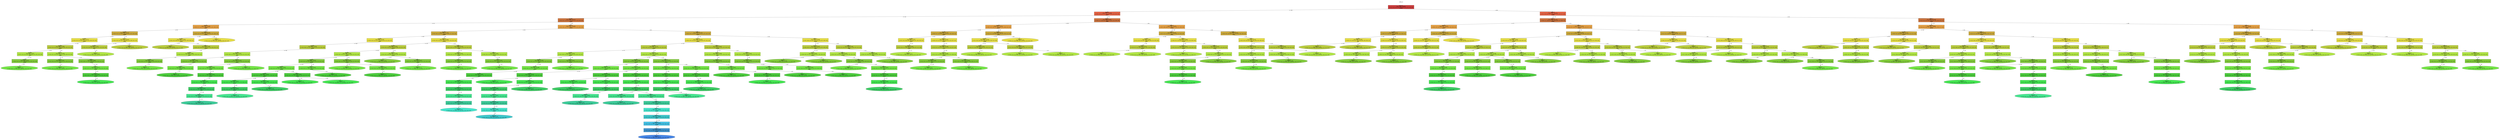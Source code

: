 digraph Tree {
splines=false;
graph [pad=".25", ranksep="0.5", nodesep="1"];
node [shape=rect, style="filled", color="black", fontname="helvetica",fillcolor="white"] ;
edge [fontname="helvetica"] ;
0 [label="CIFAR_10", shape=plaintext];
0:s -> 1:n [style=invis];   
1 [label=<<b> Class=0 </b> <br/> error: 1.000, n=60000 <br/> p: (0.10, 0.10, 0.10, 0.10, 0.10, 0.10, 0.10, 0.10, 0.10, 0.10) <br/><b>a2106</b>>, fillcolor="0.000 0.7 0.800", shape="rect"];
2 [label=<<b> Class=6 </b> <br/> error: 0.967, n=34266 <br/> p: (0.05, 0.10, 0.12, 0.12, 0.14, 0.13, 0.14, 0.10, 0.05, 0.05) <br/><b>a2512</b>>, fillcolor="0.032 0.7 0.900", shape="rect"];
1:s -> 2:n [label="<= 148"] ;
3 [label=<<b> Class=6 </b> <br/> error: 0.945, n=25575 <br/> p: (0.03, 0.07, 0.14, 0.12, 0.17, 0.12, 0.17, 0.10, 0.03, 0.05) <br/><b>a1846</b>>, fillcolor="0.063 0.7 0.800", shape="rect"];
2:s -> 3:n [label="<= 142"] ;
4 [label=<<b> Class=6 </b> <br/> error: 0.958, n=5083 <br/> p: (0.03, 0.17, 0.10, 0.13, 0.09, 0.10, 0.17, 0.07, 0.05, 0.10) <br/><b>a2087</b>>, fillcolor="0.095 0.7 0.900", shape="rect"];
3:s -> 4:n [label="<= 59"] ;
5 [label=<<b> Class=6 </b> <br/> error: 0.938, n=3244 <br/> p: (0.03, 0.15, 0.11, 0.13, 0.10, 0.10, 0.21, 0.07, 0.03, 0.06) <br/><b>a3006</b>>, fillcolor="0.126 0.7 0.800", shape="rect"];
4:s -> 5:n [label="<= 95"] ;
6 [label=<<b> Class=6 </b> <br/> error: 0.929, n=2174 <br/> p: (0.03, 0.10, 0.13, 0.14, 0.11, 0.11, 0.23, 0.06, 0.03, 0.04) <br/><b>a2663</b>>, fillcolor="0.158 0.7 0.900", shape="rect"];
5:s -> 6:n [label="<= 76"] ;
7 [label=<<b> Class=6 </b> <br/> error: 0.909, n=1880 <br/> p: (0.03, 0.10, 0.14, 0.14, 0.12, 0.10, 0.26, 0.06, 0.02, 0.04) <br/><b>a1995</b>>, fillcolor="0.189 0.7 0.800", shape="rect"];
6:s -> 7:n [label="<= 136"] ;
8 [label=<<b> Class=6 </b> <br/> error: 0.931, n=671 <br/> p: (0.07, 0.15, 0.12, 0.15, 0.05, 0.08, 0.23, 0.05, 0.04, 0.06) <br/><b>a521</b>>, fillcolor="0.221 0.7 0.900", shape="rect"];
7:s -> 8:n [label="<= 48"] ;
9 [label=<<b> Class=6 </b> <br/> error: 0.929, n=553 <br/> p: (0.06, 0.10, 0.13, 0.17, 0.06, 0.08, 0.24, 0.05, 0.04, 0.06) <br/><b>a1392</b>>, fillcolor="0.253 0.7 0.800", shape="rect"];
8:s -> 9:n [label="<= 170"] ;
10 [label=<<b> Class=6 </b> <br/> error: 0.895, n=345 <br/> p: (0.06, 0.08, 0.14, 0.10, 0.07, 0.09, 0.32, 0.05, 0.03, 0.06) >, fillcolor="0.284 0.7 0.900", shape="oval"];
9:s -> 10:n [label="> 64"] ;
11 [label=<<b> Class=6 </b> <br/> error: 0.872, n=1209 <br/> p: (0.02, 0.07, 0.15, 0.13, 0.15, 0.11, 0.28, 0.06, 0.01, 0.02) <br/><b>a560</b>>, fillcolor="0.221 0.7 0.900", shape="rect"];
7:s -> 11:n [label="> 48"] ;
12 [label=<<b> Class=2 </b> <br/> error: 0.882, n=323 <br/> p: (0.02, 0.04, 0.24, 0.14, 0.17, 0.15, 0.11, 0.08, 0.02, 0.03) <br/><b>a271</b>>, fillcolor="0.253 0.7 0.800", shape="rect"];
11:s -> 12:n [label="<= 76"] ;
13 [label=<<b> Class=2 </b> <br/> error: 0.867, n=308 <br/> p: (0.01, 0.04, 0.25, 0.15, 0.16, 0.16, 0.12, 0.08, 0.01, 0.03) >, fillcolor="0.284 0.7 0.900", shape="oval"];
12:s -> 13:n [label="> 13"] ;
14 [label=<<b> Class=6 </b> <br/> error: 0.847, n=886 <br/> p: (0.02, 0.08, 0.11, 0.13, 0.14, 0.09, 0.34, 0.06, 0.01, 0.02) <br/><b>a2320</b>>, fillcolor="0.253 0.7 0.800", shape="rect"];
11:s -> 14:n [label="> 76"] ;
15 [label=<<b> Class=6 </b> <br/> error: 0.821, n=777 <br/> p: (0.02, 0.07, 0.11, 0.12, 0.16, 0.07, 0.36, 0.05, 0.01, 0.02) <br/><b>a2862</b>>, fillcolor="0.284 0.7 0.900", shape="rect"];
14:s -> 15:n [label="<= 128"] ;
16 [label=<<b> Class=6 </b> <br/> error: 0.788, n=601 <br/> p: (0.02, 0.09, 0.10, 0.11, 0.17, 0.04, 0.39, 0.04, 0.00, 0.02) <br/><b>a1845</b>>, fillcolor="0.316 0.7 0.800", shape="rect"];
15:s -> 16:n [label="<= 91"] ;
17 [label=<<b> Class=6 </b> <br/> error: 0.761, n=433 <br/> p: (0.02, 0.04, 0.11, 0.10, 0.21, 0.05, 0.40, 0.04, 0.00, 0.02) >, fillcolor="0.347 0.7 0.900", shape="oval"];
16:s -> 17:n [label="> 30"] ;
18 [label=<<b> Class=1 </b> <br/> error: 0.915, n=1070 <br/> p: (0.02, 0.25, 0.07, 0.11, 0.10, 0.08, 0.16, 0.08, 0.03, 0.10) <br/><b>a530</b>>, fillcolor="0.158 0.7 0.900", shape="rect"];
5:s -> 18:n [label="> 76"] ;
19 [label=<<b> Class=1 </b> <br/> error: 0.931, n=728 <br/> p: (0.02, 0.20, 0.09, 0.13, 0.12, 0.10, 0.15, 0.10, 0.02, 0.08) <br/><b>a847</b>>, fillcolor="0.189 0.7 0.800", shape="rect"];
18:s -> 19:n [label="<= 145"] ;
20 [label=<<b> Class=6 </b> <br/> error: 0.919, n=500 <br/> p: (0.01, 0.14, 0.07, 0.15, 0.16, 0.10, 0.17, 0.12, 0.01, 0.06) >, fillcolor="0.221 0.7 0.900", shape="oval"];
19:s -> 20:n [label="> 48"] ;
21 [label=<<b> Class=1 </b> <br/> error: 0.825, n=342 <br/> p: (0.02, 0.36, 0.04, 0.07, 0.06, 0.05, 0.19, 0.04, 0.04, 0.14) >, fillcolor="0.189 0.7 0.800", shape="oval"];
18:s -> 21:n [label="> 145"] ;
22 [label=<<b> Class=1 </b> <br/> error: 0.954, n=1839 <br/> p: (0.04, 0.19, 0.07, 0.13, 0.06, 0.09, 0.10, 0.07, 0.08, 0.18) <br/><b>a2053</b>>, fillcolor="0.126 0.7 0.800", shape="rect"];
4:s -> 22:n [label="> 95"] ;
23 [label=<<b> Class=1 </b> <br/> error: 0.968, n=1409 <br/> p: (0.05, 0.18, 0.08, 0.14, 0.07, 0.10, 0.12, 0.06, 0.08, 0.12) <br/><b>a1022</b>>, fillcolor="0.158 0.7 0.900", shape="rect"];
22:s -> 23:n [label="<= 188"] ;
24 [label=<<b> Class=3 </b> <br/> error: 0.958, n=429 <br/> p: (0.08, 0.14, 0.08, 0.19, 0.07, 0.09, 0.08, 0.05, 0.17, 0.06) >, fillcolor="0.189 0.7 0.800", shape="oval"];
23:s -> 24:n [label="<= 64"] ;
25 [label=<<b> Class=1 </b> <br/> error: 0.945, n=980 <br/> p: (0.03, 0.20, 0.08, 0.11, 0.07, 0.11, 0.14, 0.06, 0.04, 0.15) <br/><b>a1835</b>>, fillcolor="0.189 0.7 0.800", shape="rect"];
23:s -> 25:n [label="> 64"] ;
26 [label=<<b> Class=6 </b> <br/> error: 0.966, n=686 <br/> p: (0.04, 0.14, 0.11, 0.12, 0.07, 0.12, 0.16, 0.08, 0.04, 0.12) <br/><b>a878</b>>, fillcolor="0.221 0.7 0.900", shape="rect"];
25:s -> 26:n [label="> 48"] ;
27 [label=<<b> Class=6 </b> <br/> error: 0.960, n=489 <br/> p: (0.04, 0.09, 0.13, 0.13, 0.08, 0.14, 0.18, 0.09, 0.04, 0.08) <br/><b>a1804</b>>, fillcolor="0.253 0.7 0.800", shape="rect"];
26:s -> 27:n [label="> 67"] ;
28 [label=<<b> Class=6 </b> <br/> error: 0.952, n=433 <br/> p: (0.04, 0.06, 0.14, 0.14, 0.09, 0.15, 0.18, 0.09, 0.04, 0.07) >, fillcolor="0.284 0.7 0.900", shape="oval"];
27:s -> 28:n [label="> 49"] ;
29 [label=<<b> Class=9 </b> <br/> error: 0.827, n=430 <br/> p: (0.02, 0.23, 0.03, 0.10, 0.03, 0.06, 0.03, 0.09, 0.07, 0.34) >, fillcolor="0.158 0.7 0.900", shape="oval"];
22:s -> 29:n [label="> 188"] ;
30 [label=<<b> Class=4 </b> <br/> error: 0.926, n=20492 <br/> p: (0.04, 0.05, 0.15, 0.12, 0.19, 0.13, 0.17, 0.11, 0.03, 0.03) <br/><b>a1553</b>>, fillcolor="0.095 0.7 0.900", shape="rect"];
3:s -> 30:n [label="> 59"] ;
31 [label=<<b> Class=4 </b> <br/> error: 0.923, n=7348 <br/> p: (0.04, 0.05, 0.15, 0.12, 0.18, 0.13, 0.09, 0.17, 0.02, 0.04) <br/><b>a1800</b>>, fillcolor="0.126 0.7 0.800", shape="rect"];
30:s -> 31:n [label="<= 82"] ;
32 [label=<<b> Class=6 </b> <br/> error: 0.959, n=2160 <br/> p: (0.04, 0.10, 0.12, 0.13, 0.13, 0.13, 0.14, 0.12, 0.03, 0.07) <br/><b>a529</b>>, fillcolor="0.158 0.7 0.900", shape="rect"];
31:s -> 32:n [label="<= 82"] ;
33 [label=<<b> Class=6 </b> <br/> error: 0.954, n=2085 <br/> p: (0.04, 0.08, 0.12, 0.13, 0.14, 0.13, 0.15, 0.12, 0.03, 0.06) <br/><b>a2381</b>>, fillcolor="0.189 0.7 0.800", shape="rect"];
32:s -> 33:n [label="<= 162"] ;
34 [label=<<b> Class=6 </b> <br/> error: 0.939, n=1817 <br/> p: (0.03, 0.06, 0.12, 0.14, 0.15, 0.14, 0.16, 0.12, 0.02, 0.05) <br/><b>a495</b>>, fillcolor="0.221 0.7 0.900", shape="rect"];
33:s -> 34:n [label="<= 145"] ;
35 [label=<<b> Class=3 </b> <br/> error: 0.927, n=664 <br/> p: (0.05, 0.07, 0.17, 0.17, 0.14, 0.17, 0.07, 0.12, 0.02, 0.03) <br/><b>a2543</b>>, fillcolor="0.253 0.7 0.800", shape="rect"];
34:s -> 35:n [label="<= 62"] ;
36 [label=<<b> Class=3 </b> <br/> error: 0.892, n=548 <br/> p: (0.03, 0.05, 0.15, 0.19, 0.14, 0.19, 0.08, 0.13, 0.01, 0.02) <br/><b>a1356</b>>, fillcolor="0.284 0.7 0.900", shape="rect"];
35:s -> 36:n [label="<= 54"] ;
37 [label=<<b> Class=4 </b> <br/> error: 0.911, n=366 <br/> p: (0.02, 0.05, 0.17, 0.14, 0.18, 0.15, 0.10, 0.14, 0.02, 0.03) >, fillcolor="0.316 0.7 0.800", shape="oval"];
36:s -> 37:n [label="> 45"] ;
38 [label=<<b> Class=6 </b> <br/> error: 0.926, n=1153 <br/> p: (0.03, 0.05, 0.09, 0.12, 0.15, 0.12, 0.22, 0.12, 0.03, 0.06) <br/><b>a2051</b>>, fillcolor="0.253 0.7 0.800", shape="rect"];
34:s -> 38:n [label="> 62"] ;
39 [label=<<b> Class=6 </b> <br/> error: 0.891, n=848 <br/> p: (0.02, 0.06, 0.10, 0.12, 0.17, 0.13, 0.25, 0.10, 0.01, 0.04) <br/><b>a3049</b>>, fillcolor="0.284 0.7 0.900", shape="rect"];
38:s -> 39:n [label="<= 116"] ;
40 [label=<<b> Class=6 </b> <br/> error: 0.866, n=645 <br/> p: (0.02, 0.04, 0.12, 0.12, 0.18, 0.12, 0.28, 0.10, 0.02, 0.02) <br/><b>a1314</b>>, fillcolor="0.316 0.7 0.800", shape="rect"];
39:s -> 40:n [label="<= 115"] ;
41 [label=<<b> Class=6 </b> <br/> error: 0.848, n=511 <br/> p: (0.03, 0.04, 0.12, 0.09, 0.19, 0.09, 0.30, 0.11, 0.01, 0.02) <br/><b>a2926</b>>, fillcolor="0.347 0.7 0.900", shape="rect"];
40:s -> 41:n [label="> 46"] ;
42 [label=<<b> Class=6 </b> <br/> error: 0.825, n=381 <br/> p: (0.04, 0.04, 0.12, 0.09, 0.19, 0.06, 0.35, 0.09, 0.01, 0.02) <br/><b>a464</b>>, fillcolor="0.379 0.7 0.800", shape="rect"];
41:s -> 42:n [label="<= 83"] ;
43 [label=<<b> Class=6 </b> <br/> error: 0.805, n=370 <br/> p: (0.02, 0.04, 0.12, 0.09, 0.20, 0.06, 0.36, 0.09, 0.01, 0.02) <br/><b>a2783</b>>, fillcolor="0.411 0.7 0.900", shape="rect"];
42:s -> 43:n [label="<= 192"] ;
44 [label=<<b> Class=6 </b> <br/> error: 0.756, n=302 <br/> p: (0.02, 0.03, 0.13, 0.06, 0.23, 0.06, 0.40, 0.07, 0.01, 0.01) >, fillcolor="0.442 0.7 0.800", shape="oval"];
43:s -> 44:n [label="<= 110"] ;
45 [label=<<b> Class=7 </b> <br/> error: 0.964, n=305 <br/> p: (0.05, 0.05, 0.06, 0.13, 0.10, 0.12, 0.13, 0.17, 0.06, 0.13) >, fillcolor="0.284 0.7 0.900", shape="oval"];
38:s -> 45:n [label="> 116"] ;
46 [label=<<b> Class=4 </b> <br/> error: 0.892, n=5188 <br/> p: (0.04, 0.04, 0.16, 0.11, 0.20, 0.14, 0.07, 0.20, 0.02, 0.03) <br/><b>a2799</b>>, fillcolor="0.158 0.7 0.900", shape="rect"];
31:s -> 46:n [label="> 82"] ;
47 [label=<<b> Class=4 </b> <br/> error: 0.879, n=4038 <br/> p: (0.03, 0.03, 0.18, 0.10, 0.23, 0.12, 0.08, 0.18, 0.01, 0.03) <br/><b>a1713</b>>, fillcolor="0.189 0.7 0.800", shape="rect"];
46:s -> 47:n [label="<= 137"] ;
48 [label=<<b> Class=4 </b> <br/> error: 0.885, n=2882 <br/> p: (0.04, 0.04, 0.18, 0.12, 0.24, 0.12, 0.09, 0.14, 0.01, 0.03) <br/><b>a2856</b>>, fillcolor="0.221 0.7 0.900", shape="rect"];
47:s -> 48:n [label="<= 122"] ;
49 [label=<<b> Class=4 </b> <br/> error: 0.865, n=2010 <br/> p: (0.03, 0.03, 0.19, 0.09, 0.27, 0.11, 0.10, 0.14, 0.01, 0.03) <br/><b>a2296</b>>, fillcolor="0.253 0.7 0.800", shape="rect"];
48:s -> 49:n [label="<= 125"] ;
50 [label=<<b> Class=4 </b> <br/> error: 0.836, n=1681 <br/> p: (0.02, 0.02, 0.20, 0.09, 0.29, 0.10, 0.10, 0.15, 0.01, 0.02) <br/><b>a1304</b>>, fillcolor="0.284 0.7 0.900", shape="rect"];
49:s -> 50:n [label="<= 125"] ;
51 [label=<<b> Class=4 </b> <br/> error: 0.847, n=1037 <br/> p: (0.02, 0.03, 0.14, 0.11, 0.28, 0.10, 0.11, 0.18, 0.00, 0.03) <br/><b>a2053</b>>, fillcolor="0.316 0.7 0.800", shape="rect"];
50:s -> 51:n [label="<= 106"] ;
52 [label=<<b> Class=4 </b> <br/> error: 0.808, n=674 <br/> p: (0.01, 0.03, 0.15, 0.12, 0.33, 0.08, 0.13, 0.15, 0.00, 0.01) <br/><b>a2615</b>>, fillcolor="0.347 0.7 0.900", shape="rect"];
51:s -> 52:n [label="<= 90"] ;
53 [label=<<b> Class=4 </b> <br/> error: 0.785, n=523 <br/> p: (0.01, 0.03, 0.16, 0.10, 0.36, 0.06, 0.15, 0.12, 0.00, 0.01) <br/><b>a3056</b>>, fillcolor="0.379 0.7 0.800", shape="rect"];
52:s -> 53:n [label="<= 95"] ;
54 [label=<<b> Class=4 </b> <br/> error: 0.783, n=339 <br/> p: (0.01, 0.04, 0.16, 0.11, 0.37, 0.06, 0.09, 0.14, 0.00, 0.02) >, fillcolor="0.411 0.7 0.900", shape="oval"];
53:s -> 54:n [label="> 58"] ;
55 [label=<<b> Class=7 </b> <br/> error: 0.878, n=363 <br/> p: (0.05, 0.03, 0.11, 0.09, 0.21, 0.14, 0.07, 0.25, 0.01, 0.04) <br/><b>a2818</b>>, fillcolor="0.347 0.7 0.900", shape="rect"];
51:s -> 55:n [label="> 90"] ;
56 [label=<<b> Class=7 </b> <br/> error: 0.855, n=301 <br/> p: (0.04, 0.03, 0.13, 0.06, 0.23, 0.13, 0.05, 0.27, 0.01, 0.05) >, fillcolor="0.379 0.7 0.800", shape="oval"];
55:s -> 56:n [label="<= 125"] ;
57 [label=<<b> Class=2 </b> <br/> error: 0.786, n=644 <br/> p: (0.02, 0.02, 0.30, 0.06, 0.30, 0.10, 0.09, 0.09, 0.01, 0.01) <br/><b>a1482</b>>, fillcolor="0.316 0.7 0.800", shape="rect"];
50:s -> 57:n [label="> 106"] ;
58 [label=<<b> Class=4 </b> <br/> error: 0.809, n=301 <br/> p: (0.02, 0.04, 0.21, 0.09, 0.33, 0.07, 0.09, 0.14, 0.00, 0.01) >, fillcolor="0.347 0.7 0.900", shape="oval"];
57:s -> 58:n [label="<= 101"] ;
59 [label=<<b> Class=2 </b> <br/> error: 0.735, n=343 <br/> p: (0.03, 0.01, 0.38, 0.03, 0.27, 0.12, 0.09, 0.05, 0.01, 0.01) >, fillcolor="0.347 0.7 0.900", shape="oval"];
57:s -> 59:n [label="> 101"] ;
60 [label=<<b> Class=2 </b> <br/> error: 0.953, n=329 <br/> p: (0.08, 0.04, 0.17, 0.08, 0.16, 0.14, 0.10, 0.12, 0.03, 0.08) <br/><b>a1863</b>>, fillcolor="0.284 0.7 0.900", shape="rect"];
49:s -> 60:n [label="> 125"] ;
61 [label=<<b> Class=2 </b> <br/> error: 0.932, n=306 <br/> p: (0.08, 0.04, 0.18, 0.08, 0.17, 0.15, 0.10, 0.13, 0.01, 0.06) >, fillcolor="0.316 0.7 0.800", shape="oval"];
60:s -> 61:n [label="> 56"] ;
62 [label=<<b> Class=4 </b> <br/> error: 0.901, n=872 <br/> p: (0.04, 0.06, 0.15, 0.18, 0.18, 0.16, 0.06, 0.12, 0.01, 0.03) <br/><b>a1671</b>>, fillcolor="0.253 0.7 0.800", shape="rect"];
48:s -> 62:n [label="> 125"] ;
63 [label=<<b> Class=4 </b> <br/> error: 0.921, n=321 <br/> p: (0.06, 0.14, 0.09, 0.15, 0.19, 0.12, 0.06, 0.14, 0.00, 0.05) >, fillcolor="0.284 0.7 0.900", shape="oval"];
62:s -> 63:n [label="<= 107"] ;
64 [label=<<b> Class=3 </b> <br/> error: 0.857, n=551 <br/> p: (0.03, 0.02, 0.18, 0.20, 0.18, 0.19, 0.06, 0.11, 0.01, 0.01) <br/><b>a1341</b>>, fillcolor="0.284 0.7 0.900", shape="rect"];
62:s -> 64:n [label="> 107"] ;
65 [label=<<b> Class=2 </b> <br/> error: 0.827, n=314 <br/> p: (0.02, 0.03, 0.27, 0.19, 0.17, 0.16, 0.05, 0.08, 0.02, 0.00) >, fillcolor="0.316 0.7 0.800", shape="oval"];
64:s -> 65:n [label="> 99"] ;
66 [label=<<b> Class=7 </b> <br/> error: 0.829, n=1156 <br/> p: (0.03, 0.03, 0.18, 0.06, 0.21, 0.10, 0.06, 0.30, 0.02, 0.02) <br/><b>a1559</b>>, fillcolor="0.221 0.7 0.900", shape="rect"];
47:s -> 66:n [label="> 122"] ;
67 [label=<<b> Class=7 </b> <br/> error: 0.773, n=485 <br/> p: (0.03, 0.05, 0.10, 0.03, 0.20, 0.07, 0.05, 0.43, 0.03, 0.02) >, fillcolor="0.253 0.7 0.800", shape="oval"];
66:s -> 67:n [label="<= 81"] ;
68 [label=<<b> Class=2 </b> <br/> error: 0.835, n=671 <br/> p: (0.02, 0.01, 0.23, 0.08, 0.21, 0.12, 0.07, 0.21, 0.02, 0.02) <br/><b>a2695</b>>, fillcolor="0.253 0.7 0.800", shape="rect"];
66:s -> 68:n [label="> 81"] ;
69 [label=<<b> Class=4 </b> <br/> error: 0.807, n=514 <br/> p: (0.02, 0.01, 0.23, 0.06, 0.25, 0.11, 0.09, 0.21, 0.01, 0.01) >, fillcolor="0.284 0.7 0.900", shape="oval"];
68:s -> 69:n [label="<= 125"] ;
70 [label=<<b> Class=7 </b> <br/> error: 0.889, n=1150 <br/> p: (0.07, 0.04, 0.11, 0.14, 0.10, 0.21, 0.03, 0.24, 0.03, 0.02) <br/><b>a799</b>>, fillcolor="0.189 0.7 0.800", shape="rect"];
46:s -> 70:n [label="> 137"] ;
71 [label=<<b> Class=5 </b> <br/> error: 0.906, n=540 <br/> p: (0.08, 0.04, 0.12, 0.17, 0.09, 0.27, 0.03, 0.11, 0.06, 0.03) <br/><b>a1997</b>>, fillcolor="0.221 0.7 0.900", shape="rect"];
70:s -> 71:n [label="<= 147"] ;
72 [label=<<b> Class=5 </b> <br/> error: 0.876, n=450 <br/> p: (0.08, 0.03, 0.12, 0.16, 0.11, 0.30, 0.02, 0.12, 0.04, 0.03) <br/><b>a2391</b>>, fillcolor="0.253 0.7 0.800", shape="rect"];
71:s -> 72:n [label="> 82"] ;
73 [label=<<b> Class=5 </b> <br/> error: 0.848, n=320 <br/> p: (0.03, 0.03, 0.10, 0.18, 0.12, 0.31, 0.03, 0.15, 0.04, 0.03) >, fillcolor="0.284 0.7 0.900", shape="oval"];
72:s -> 73:n [label="<= 118"] ;
74 [label=<<b> Class=7 </b> <br/> error: 0.826, n=610 <br/> p: (0.06, 0.04, 0.10, 0.12, 0.11, 0.15, 0.03, 0.36, 0.01, 0.02) <br/><b>a2328</b>>, fillcolor="0.221 0.7 0.900", shape="rect"];
70:s -> 74:n [label="> 147"] ;
75 [label=<<b> Class=7 </b> <br/> error: 0.751, n=374 <br/> p: (0.03, 0.03, 0.07, 0.11, 0.10, 0.15, 0.03, 0.45, 0.01, 0.02) <br/><b>a2253</b>>, fillcolor="0.253 0.7 0.800", shape="rect"];
74:s -> 75:n [label="<= 105"] ;
76 [label=<<b> Class=7 </b> <br/> error: 0.743, n=305 <br/> p: (0.01, 0.03, 0.07, 0.11, 0.12, 0.16, 0.04, 0.44, 0.01, 0.02) >, fillcolor="0.284 0.7 0.900", shape="oval"];
75:s -> 76:n [label="<= 139"] ;
77 [label=<<b> Class=6 </b> <br/> error: 0.912, n=13144 <br/> p: (0.03, 0.04, 0.14, 0.12, 0.19, 0.12, 0.21, 0.07, 0.04, 0.03) <br/><b>a2571</b>>, fillcolor="0.126 0.7 0.800", shape="rect"];
30:s -> 77:n [label="> 82"] ;
78 [label=<<b> Class=6 </b> <br/> error: 0.880, n=10376 <br/> p: (0.02, 0.03, 0.15, 0.12, 0.21, 0.10, 0.23, 0.07, 0.02, 0.03) <br/><b>a2835</b>>, fillcolor="0.158 0.7 0.900", shape="rect"];
77:s -> 78:n [label="<= 135"] ;
79 [label=<<b> Class=6 </b> <br/> error: 0.857, n=7747 <br/> p: (0.02, 0.03, 0.16, 0.10, 0.22, 0.08, 0.26, 0.07, 0.02, 0.03) <br/><b>a1864</b>>, fillcolor="0.189 0.7 0.800", shape="rect"];
78:s -> 79:n [label="<= 125"] ;
80 [label=<<b> Class=6 </b> <br/> error: 0.902, n=1594 <br/> p: (0.02, 0.08, 0.12, 0.12, 0.12, 0.09, 0.29, 0.06, 0.03, 0.07) <br/><b>a2256</b>>, fillcolor="0.221 0.7 0.900", shape="rect"];
79:s -> 80:n [label="<= 72"] ;
81 [label=<<b> Class=6 </b> <br/> error: 0.860, n=1184 <br/> p: (0.02, 0.07, 0.12, 0.13, 0.14, 0.07, 0.33, 0.05, 0.02, 0.04) <br/><b>a556</b>>, fillcolor="0.253 0.7 0.800", shape="rect"];
80:s -> 81:n [label="<= 105"] ;
82 [label=<<b> Class=6 </b> <br/> error: 0.852, n=1088 <br/> p: (0.02, 0.05, 0.12, 0.14, 0.14, 0.08, 0.33, 0.05, 0.02, 0.04) <br/><b>a2941</b>>, fillcolor="0.284 0.7 0.900", shape="rect"];
81:s -> 82:n [label="<= 200"] ;
83 [label=<<b> Class=6 </b> <br/> error: 0.834, n=997 <br/> p: (0.03, 0.04, 0.13, 0.13, 0.15, 0.07, 0.35, 0.05, 0.02, 0.03) <br/><b>a878</b>>, fillcolor="0.316 0.7 0.800", shape="rect"];
82:s -> 83:n [label="<= 149"] ;
84 [label=<<b> Class=6 </b> <br/> error: 0.798, n=757 <br/> p: (0.01, 0.03, 0.13, 0.15, 0.17, 0.08, 0.36, 0.05, 0.01, 0.02) <br/><b>a1390</b>>, fillcolor="0.347 0.7 0.900", shape="rect"];
83:s -> 84:n [label="> 55"] ;
85 [label=<<b> Class=6 </b> <br/> error: 0.783, n=711 <br/> p: (0.01, 0.03, 0.13, 0.14, 0.17, 0.07, 0.38, 0.04, 0.01, 0.02) <br/><b>a2382</b>>, fillcolor="0.379 0.7 0.800", shape="rect"];
84:s -> 85:n [label="> 31"] ;
86 [label=<<b> Class=6 </b> <br/> error: 0.758, n=655 <br/> p: (0.01, 0.03, 0.12, 0.15, 0.18, 0.07, 0.39, 0.03, 0.01, 0.02) <br/><b>a758</b>>, fillcolor="0.411 0.7 0.900", shape="rect"];
85:s -> 86:n [label="<= 122"] ;
87 [label=<<b> Class=6 </b> <br/> error: 0.750, n=549 <br/> p: (0.01, 0.02, 0.15, 0.15, 0.17, 0.06, 0.39, 0.02, 0.01, 0.02) <br/><b>a822</b>>, fillcolor="0.442 0.7 0.800", shape="rect"];
86:s -> 87:n [label="<= 164"] ;
88 [label=<<b> Class=6 </b> <br/> error: 0.729, n=451 <br/> p: (0.00, 0.01, 0.14, 0.16, 0.16, 0.07, 0.41, 0.03, 0.00, 0.02) >, fillcolor="0.474 0.7 0.900", shape="oval"];
87:s -> 88:n [label="> 75"] ;
89 [label=<<b> Class=6 </b> <br/> error: 0.962, n=410 <br/> p: (0.02, 0.10, 0.11, 0.08, 0.09, 0.13, 0.18, 0.08, 0.07, 0.14) <br/><b>a1781</b>>, fillcolor="0.253 0.7 0.800", shape="rect"];
80:s -> 89:n [label="> 105"] ;
90 [label=<<b> Class=6 </b> <br/> error: 0.958, n=302 <br/> p: (0.02, 0.06, 0.13, 0.10, 0.12, 0.16, 0.17, 0.07, 0.09, 0.09) >, fillcolor="0.284 0.7 0.900", shape="oval"];
89:s -> 90:n [label="> 67"] ;
91 [label=<<b> Class=6 </b> <br/> error: 0.833, n=6153 <br/> p: (0.02, 0.02, 0.17, 0.10, 0.25, 0.08, 0.25, 0.08, 0.01, 0.02) <br/><b>a2290</b>>, fillcolor="0.221 0.7 0.900", shape="rect"];
79:s -> 91:n [label="> 72"] ;
92 [label=<<b> Class=6 </b> <br/> error: 0.798, n=4580 <br/> p: (0.01, 0.02, 0.16, 0.10, 0.27, 0.07, 0.28, 0.07, 0.01, 0.01) <br/><b>a1518</b>>, fillcolor="0.253 0.7 0.800", shape="rect"];
91:s -> 92:n [label="<= 110"] ;
93 [label=<<b> Class=4 </b> <br/> error: 0.830, n=1560 <br/> p: (0.01, 0.03, 0.15, 0.11, 0.31, 0.09, 0.18, 0.09, 0.01, 0.02) <br/><b>a2210</b>>, fillcolor="0.284 0.7 0.900", shape="rect"];
92:s -> 93:n [label="<= 98"] ;
94 [label=<<b> Class=4 </b> <br/> error: 0.799, n=1291 <br/> p: (0.01, 0.03, 0.15, 0.10, 0.35, 0.07, 0.17, 0.09, 0.01, 0.01) <br/><b>a1095</b>>, fillcolor="0.316 0.7 0.800", shape="rect"];
93:s -> 94:n [label="<= 117"] ;
95 [label=<<b> Class=4 </b> <br/> error: 0.803, n=355 <br/> p: (0.01, 0.06, 0.05, 0.16, 0.36, 0.09, 0.15, 0.08, 0.01, 0.02) >, fillcolor="0.347 0.7 0.900", shape="oval"];
94:s -> 95:n [label="<= 64"] ;
96 [label=<<b> Class=4 </b> <br/> error: 0.778, n=936 <br/> p: (0.02, 0.01, 0.19, 0.07, 0.35, 0.07, 0.18, 0.10, 0.01, 0.01) <br/><b>a2908</b>>, fillcolor="0.347 0.7 0.900", shape="rect"];
94:s -> 96:n [label="> 64"] ;
97 [label=<<b> Class=4 </b> <br/> error: 0.729, n=569 <br/> p: (0.02, 0.01, 0.19, 0.07, 0.36, 0.06, 0.22, 0.06, 0.00, 0.00) <br/><b>a1636</b>>, fillcolor="0.379 0.7 0.800", shape="rect"];
96:s -> 97:n [label="<= 86"] ;
98 [label=<<b> Class=4 </b> <br/> error: 0.707, n=521 <br/> p: (0.02, 0.01, 0.20, 0.06, 0.39, 0.06, 0.21, 0.05, 0.00, 0.00) <br/><b>a2646</b>>, fillcolor="0.411 0.7 0.900", shape="rect"];
97:s -> 98:n [label="> 50"] ;
99 [label=<<b> Class=4 </b> <br/> error: 0.708, n=459 <br/> p: (0.02, 0.01, 0.23, 0.06, 0.40, 0.06, 0.17, 0.05, 0.00, 0.00) <br/><b>a2731</b>>, fillcolor="0.442 0.7 0.800", shape="rect"];
98:s -> 99:n [label="> 33"] ;
100 [label=<<b> Class=4 </b> <br/> error: 0.683, n=408 <br/> p: (0.02, 0.00, 0.23, 0.06, 0.40, 0.04, 0.18, 0.06, 0.00, 0.00) <br/><b>a1585</b>>, fillcolor="0.474 0.7 0.900", shape="rect"];
99:s -> 100:n [label="<= 115"] ;
101 [label=<<b> Class=4 </b> <br/> error: 0.675, n=381 <br/> p: (0.02, 0.00, 0.21, 0.07, 0.43, 0.04, 0.18, 0.07, 0.00, 0.00) >, fillcolor="0.505 0.7 0.800", shape="oval"];
100:s -> 101:n [label="> 67"] ;
102 [label=<<b> Class=4 </b> <br/> error: 0.817, n=367 <br/> p: (0.01, 0.02, 0.19, 0.07, 0.33, 0.08, 0.11, 0.15, 0.02, 0.02) >, fillcolor="0.379 0.7 0.800", shape="oval"];
96:s -> 102:n [label="> 86"] ;
103 [label=<<b> Class=6 </b> <br/> error: 0.768, n=3020 <br/> p: (0.01, 0.02, 0.16, 0.09, 0.24, 0.06, 0.34, 0.05, 0.01, 0.01) <br/><b>a1659</b>>, fillcolor="0.284 0.7 0.900", shape="rect"];
92:s -> 103:n [label="> 98"] ;
104 [label=<<b> Class=6 </b> <br/> error: 0.772, n=950 <br/> p: (0.01, 0.03, 0.10, 0.12, 0.16, 0.07, 0.42, 0.07, 0.01, 0.01) <br/><b>a654</b>>, fillcolor="0.316 0.7 0.800", shape="rect"];
103:s -> 104:n [label="<= 90"] ;
105 [label=<<b> Class=6 </b> <br/> error: 0.822, n=424 <br/> p: (0.01, 0.04, 0.15, 0.08, 0.21, 0.05, 0.33, 0.09, 0.02, 0.02) <br/><b>a662</b>>, fillcolor="0.347 0.7 0.900", shape="rect"];
104:s -> 105:n [label="<= 129"] ;
106 [label=<<b> Class=6 </b> <br/> error: 0.778, n=324 <br/> p: (0.02, 0.03, 0.14, 0.10, 0.23, 0.05, 0.33, 0.09, 0.01, 0.00) >, fillcolor="0.379 0.7 0.800", shape="oval"];
105:s -> 106:n [label="> 61"] ;
107 [label=<<b> Class=6 </b> <br/> error: 0.700, n=526 <br/> p: (0.01, 0.01, 0.06, 0.14, 0.12, 0.09, 0.49, 0.05, 0.01, 0.01) <br/><b>a1918</b>>, fillcolor="0.347 0.7 0.900", shape="rect"];
104:s -> 107:n [label="> 129"] ;
108 [label=<<b> Class=6 </b> <br/> error: 0.684, n=472 <br/> p: (0.01, 0.01, 0.07, 0.11, 0.13, 0.08, 0.51, 0.05, 0.00, 0.01) <br/><b>a2675</b>>, fillcolor="0.379 0.7 0.800", shape="rect"];
107:s -> 108:n [label="> 43"] ;
109 [label=<<b> Class=6 </b> <br/> error: 0.652, n=361 <br/> p: (0.00, 0.01, 0.09, 0.14, 0.12, 0.07, 0.52, 0.04, 0.01, 0.01) <br/><b>a368</b>>, fillcolor="0.411 0.7 0.900", shape="rect"];
108:s -> 109:n [label="> 55"] ;
110 [label=<<b> Class=6 </b> <br/> error: 0.614, n=309 <br/> p: (0.00, 0.00, 0.10, 0.15, 0.08, 0.08, 0.54, 0.04, 0.00, 0.01) >, fillcolor="0.442 0.7 0.800", shape="oval"];
109:s -> 110:n [label="> 87"] ;
111 [label=<<b> Class=6 </b> <br/> error: 0.753, n=2070 <br/> p: (0.02, 0.01, 0.18, 0.08, 0.28, 0.06, 0.31, 0.05, 0.00, 0.01) <br/><b>a2876</b>>, fillcolor="0.316 0.7 0.800", shape="rect"];
103:s -> 111:n [label="> 90"] ;
112 [label=<<b> Class=6 </b> <br/> error: 0.732, n=1851 <br/> p: (0.02, 0.01, 0.19, 0.07, 0.30, 0.05, 0.30, 0.04, 0.00, 0.01) <br/><b>a2146</b>>, fillcolor="0.347 0.7 0.900", shape="rect"];
111:s -> 112:n [label="<= 134"] ;
113 [label=<<b> Class=4 </b> <br/> error: 0.714, n=1753 <br/> p: (0.01, 0.01, 0.20, 0.06, 0.31, 0.05, 0.31, 0.04, 0.00, 0.00) <br/><b>a1047</b>>, fillcolor="0.379 0.7 0.800", shape="rect"];
112:s -> 113:n [label="<= 141"] ;
114 [label=<<b> Class=6 </b> <br/> error: 0.723, n=438 <br/> p: (0.01, 0.03, 0.09, 0.09, 0.29, 0.08, 0.36, 0.05, 0.00, 0.00) <br/><b>a399</b>>, fillcolor="0.411 0.7 0.900", shape="rect"];
113:s -> 114:n [label="<= 77"] ;
115 [label=<<b> Class=6 </b> <br/> error: 0.717, n=367 <br/> p: (0.01, 0.02, 0.09, 0.08, 0.25, 0.10, 0.40, 0.05, 0.00, 0.00) >, fillcolor="0.442 0.7 0.800", shape="oval"];
114:s -> 115:n [label="> 91"] ;
116 [label=<<b> Class=4 </b> <br/> error: 0.696, n=1315 <br/> p: (0.02, 0.00, 0.23, 0.05, 0.32, 0.04, 0.29, 0.04, 0.00, 0.01) <br/><b>a1537</b>>, fillcolor="0.411 0.7 0.900", shape="rect"];
113:s -> 116:n [label="> 77"] ;
117 [label=<<b> Class=4 </b> <br/> error: 0.689, n=1077 <br/> p: (0.02, 0.00, 0.25, 0.03, 0.34, 0.04, 0.26, 0.04, 0.00, 0.01) <br/><b>a1529</b>>, fillcolor="0.442 0.7 0.800", shape="rect"];
116:s -> 117:n [label="> 89"] ;
118 [label=<<b> Class=4 </b> <br/> error: 0.667, n=901 <br/> p: (0.02, 0.00, 0.28, 0.03, 0.37, 0.04, 0.22, 0.04, 0.00, 0.00) <br/><b>a1666</b>>, fillcolor="0.474 0.7 0.900", shape="rect"];
117:s -> 118:n [label="> 96"] ;
119 [label=<<b> Class=4 </b> <br/> error: 0.637, n=804 <br/> p: (0.01, 0.00, 0.29, 0.03, 0.39, 0.04, 0.20, 0.03, 0.00, 0.00) <br/><b>a609</b>>, fillcolor="0.505 0.7 0.800", shape="rect"];
118:s -> 119:n [label="> 91"] ;
120 [label=<<b> Class=4 </b> <br/> error: 0.603, n=642 <br/> p: (0.02, 0.00, 0.31, 0.01, 0.41, 0.04, 0.19, 0.03, 0.00, 0.00) <br/><b>a1349</b>>, fillcolor="0.537 0.7 0.900", shape="rect"];
119:s -> 120:n [label="<= 163"] ;
121 [label=<<b> Class=4 </b> <br/> error: 0.590, n=608 <br/> p: (0.02, 0.00, 0.33, 0.01, 0.41, 0.03, 0.18, 0.02, 0.00, 0.00) <br/><b>a1560</b>>, fillcolor="0.568 0.7 0.800", shape="rect"];
120:s -> 121:n [label="> 76"] ;
122 [label=<<b> Class=4 </b> <br/> error: 0.556, n=319 <br/> p: (0.00, 0.00, 0.31, 0.01, 0.47, 0.05, 0.13, 0.03, 0.00, 0.00) >, fillcolor="0.600 0.7 0.900", shape="oval"];
121:s -> 122:n [label="> 133"] ;
123 [label=<<b> Class=2 </b> <br/> error: 0.903, n=1573 <br/> p: (0.04, 0.03, 0.20, 0.09, 0.20, 0.12, 0.16, 0.11, 0.03, 0.03) <br/><b>a1811</b>>, fillcolor="0.253 0.7 0.800", shape="rect"];
91:s -> 123:n [label="> 110"] ;
124 [label=<<b> Class=6 </b> <br/> error: 0.939, n=811 <br/> p: (0.05, 0.05, 0.16, 0.10, 0.18, 0.10, 0.19, 0.08, 0.05, 0.05) <br/><b>a2051</b>>, fillcolor="0.284 0.7 0.900", shape="rect"];
123:s -> 124:n [label="<= 109"] ;
125 [label=<<b> Class=6 </b> <br/> error: 0.915, n=710 <br/> p: (0.04, 0.04, 0.17, 0.09, 0.18, 0.10, 0.21, 0.07, 0.05, 0.03) <br/><b>a2100</b>>, fillcolor="0.316 0.7 0.800", shape="rect"];
124:s -> 125:n [label="<= 166"] ;
126 [label=<<b> Class=4 </b> <br/> error: 0.922, n=474 <br/> p: (0.06, 0.04, 0.17, 0.09, 0.21, 0.07, 0.19, 0.06, 0.07, 0.03) <br/><b>a1060</b>>, fillcolor="0.347 0.7 0.900", shape="rect"];
125:s -> 126:n [label="> 79"] ;
127 [label=<<b> Class=4 </b> <br/> error: 0.909, n=431 <br/> p: (0.06, 0.03, 0.18, 0.06, 0.23, 0.07, 0.19, 0.06, 0.08, 0.04) <br/><b>a172</b>>, fillcolor="0.379 0.7 0.800", shape="rect"];
126:s -> 127:n [label="> 58"] ;
128 [label=<<b> Class=6 </b> <br/> error: 0.881, n=300 <br/> p: (0.05, 0.04, 0.16, 0.07, 0.23, 0.09, 0.24, 0.04, 0.06, 0.02) >, fillcolor="0.411 0.7 0.900", shape="oval"];
127:s -> 128:n [label="> 118"] ;
129 [label=<<b> Class=2 </b> <br/> error: 0.832, n=762 <br/> p: (0.02, 0.01, 0.24, 0.09, 0.21, 0.13, 0.14, 0.14, 0.01, 0.01) <br/><b>a1154</b>>, fillcolor="0.284 0.7 0.900", shape="rect"];
123:s -> 129:n [label="> 109"] ;
130 [label=<<b> Class=2 </b> <br/> error: 0.817, n=622 <br/> p: (0.03, 0.01, 0.29, 0.07, 0.22, 0.10, 0.14, 0.13, 0.01, 0.01) <br/><b>a2194</b>>, fillcolor="0.316 0.7 0.800", shape="rect"];
129:s -> 130:n [label="> 78"] ;
131 [label=<<b> Class=2 </b> <br/> error: 0.790, n=538 <br/> p: (0.03, 0.01, 0.31, 0.06, 0.24, 0.07, 0.15, 0.11, 0.01, 0.00) <br/><b>a1040</b>>, fillcolor="0.347 0.7 0.900", shape="rect"];
130:s -> 131:n [label="<= 164"] ;
132 [label=<<b> Class=2 </b> <br/> error: 0.736, n=385 <br/> p: (0.02, 0.01, 0.36, 0.05, 0.24, 0.05, 0.18, 0.08, 0.01, 0.01) >, fillcolor="0.379 0.7 0.800", shape="oval"];
131:s -> 132:n [label="> 114"] ;
133 [label=<<b> Class=3 </b> <br/> error: 0.911, n=2629 <br/> p: (0.04, 0.03, 0.13, 0.19, 0.16, 0.17, 0.15, 0.07, 0.04, 0.03) <br/><b>a1728</b>>, fillcolor="0.189 0.7 0.800", shape="rect"];
78:s -> 133:n [label="> 125"] ;
134 [label=<<b> Class=3 </b> <br/> error: 0.886, n=1368 <br/> p: (0.03, 0.03, 0.11, 0.22, 0.11, 0.21, 0.17, 0.04, 0.05, 0.03) <br/><b>a884</b>>, fillcolor="0.221 0.7 0.900", shape="rect"];
133:s -> 134:n [label="<= 127"] ;
135 [label=<<b> Class=3 </b> <br/> error: 0.848, n=1130 <br/> p: (0.02, 0.01, 0.11, 0.24, 0.12, 0.24, 0.16, 0.04, 0.04, 0.02) <br/><b>a2291</b>>, fillcolor="0.253 0.7 0.800", shape="rect"];
134:s -> 135:n [label="> 96"] ;
136 [label=<<b> Class=3 </b> <br/> error: 0.826, n=850 <br/> p: (0.01, 0.01, 0.10, 0.28, 0.13, 0.20, 0.18, 0.04, 0.03, 0.02) <br/><b>a688</b>>, fillcolor="0.284 0.7 0.900", shape="rect"];
135:s -> 136:n [label="<= 129"] ;
137 [label=<<b> Class=3 </b> <br/> error: 0.886, n=415 <br/> p: (0.02, 0.02, 0.13, 0.22, 0.16, 0.16, 0.16, 0.07, 0.03, 0.04) >, fillcolor="0.316 0.7 0.800", shape="oval"];
136:s -> 137:n [label="<= 153"] ;
138 [label=<<b> Class=3 </b> <br/> error: 0.735, n=435 <br/> p: (0.00, 0.00, 0.07, 0.33, 0.09, 0.24, 0.20, 0.02, 0.03, 0.01) <br/><b>a2269</b>>, fillcolor="0.316 0.7 0.800", shape="rect"];
136:s -> 138:n [label="> 153"] ;
139 [label=<<b> Class=3 </b> <br/> error: 0.728, n=349 <br/> p: (0.00, 0.00, 0.06, 0.29, 0.11, 0.24, 0.24, 0.02, 0.03, 0.00) >, fillcolor="0.347 0.7 0.900", shape="oval"];
138:s -> 139:n [label="<= 116"] ;
140 [label=<<b> Class=4 </b> <br/> error: 0.911, n=1261 <br/> p: (0.04, 0.03, 0.16, 0.15, 0.21, 0.12, 0.14, 0.10, 0.03, 0.02) <br/><b>a1669</b>>, fillcolor="0.221 0.7 0.900", shape="rect"];
133:s -> 140:n [label="> 127"] ;
141 [label=<<b> Class=4 </b> <br/> error: 0.887, n=976 <br/> p: (0.05, 0.02, 0.18, 0.14, 0.23, 0.12, 0.12, 0.11, 0.03, 0.01) <br/><b>a2945</b>>, fillcolor="0.253 0.7 0.800", shape="rect"];
140:s -> 141:n [label="> 105"] ;
142 [label=<<b> Class=4 </b> <br/> error: 0.848, n=614 <br/> p: (0.03, 0.02, 0.21, 0.10, 0.28, 0.11, 0.09, 0.12, 0.02, 0.01) <br/><b>a2081</b>>, fillcolor="0.284 0.7 0.900", shape="rect"];
141:s -> 142:n [label="<= 157"] ;
143 [label=<<b> Class=2 </b> <br/> error: 0.844, n=368 <br/> p: (0.05, 0.02, 0.29, 0.09, 0.22, 0.11, 0.11, 0.09, 0.02, 0.01) >, fillcolor="0.316 0.7 0.800", shape="oval"];
142:s -> 143:n [label="> 81"] ;
144 [label=<<b> Class=3 </b> <br/> error: 0.913, n=362 <br/> p: (0.07, 0.03, 0.13, 0.19, 0.13, 0.14, 0.15, 0.11, 0.04, 0.01) <br/><b>a988</b>>, fillcolor="0.284 0.7 0.900", shape="rect"];
141:s -> 144:n [label="> 157"] ;
145 [label=<<b> Class=3 </b> <br/> error: 0.892, n=331 <br/> p: (0.07, 0.02, 0.14, 0.18, 0.14, 0.15, 0.16, 0.12, 0.03, 0.00) >, fillcolor="0.316 0.7 0.800", shape="oval"];
144:s -> 145:n [label="> 98"] ;
146 [label=<<b> Class=5 </b> <br/> error: 0.967, n=2768 <br/> p: (0.07, 0.08, 0.12, 0.12, 0.12, 0.19, 0.10, 0.07, 0.08, 0.04) <br/><b>a2610</b>>, fillcolor="0.158 0.7 0.900", shape="rect"];
77:s -> 146:n [label="> 135"] ;
147 [label=<<b> Class=5 </b> <br/> error: 0.950, n=1979 <br/> p: (0.05, 0.05, 0.15, 0.13, 0.15, 0.18, 0.13, 0.07, 0.06, 0.04) <br/><b>a464</b>>, fillcolor="0.189 0.7 0.800", shape="rect"];
146:s -> 147:n [label="<= 161"] ;
148 [label=<<b> Class=5 </b> <br/> error: 0.976, n=904 <br/> p: (0.08, 0.09, 0.15, 0.11, 0.12, 0.16, 0.07, 0.09, 0.08, 0.05) <br/><b>a2577</b>>, fillcolor="0.221 0.7 0.900", shape="rect"];
147:s -> 148:n [label="<= 121"] ;
149 [label=<<b> Class=2 </b> <br/> error: 0.935, n=534 <br/> p: (0.06, 0.04, 0.19, 0.14, 0.13, 0.17, 0.07, 0.11, 0.04, 0.04) >, fillcolor="0.253 0.7 0.800", shape="oval"];
148:s -> 149:n [label="<= 123"] ;
150 [label=<<b> Class=1 </b> <br/> error: 0.975, n=370 <br/> p: (0.10, 0.16, 0.09, 0.07, 0.09, 0.14, 0.06, 0.06, 0.14, 0.07) >, fillcolor="0.253 0.7 0.800", shape="oval"];
148:s -> 150:n [label="> 123"] ;
151 [label=<<b> Class=5 </b> <br/> error: 0.896, n=1075 <br/> p: (0.03, 0.03, 0.14, 0.14, 0.17, 0.20, 0.18, 0.05, 0.04, 0.03) <br/><b>a1740</b>>, fillcolor="0.221 0.7 0.900", shape="rect"];
147:s -> 151:n [label="> 121"] ;
152 [label=<<b> Class=5 </b> <br/> error: 0.880, n=980 <br/> p: (0.03, 0.01, 0.14, 0.15, 0.18, 0.21, 0.16, 0.06, 0.04, 0.02) <br/><b>a1726</b>>, fillcolor="0.253 0.7 0.800", shape="rect"];
151:s -> 152:n [label="> 61"] ;
153 [label=<<b> Class=5 </b> <br/> error: 0.809, n=370 <br/> p: (0.02, 0.00, 0.10, 0.18, 0.11, 0.28, 0.22, 0.02, 0.03, 0.04) >, fillcolor="0.284 0.7 0.900", shape="oval"];
152:s -> 153:n [label="<= 99"] ;
154 [label=<<b> Class=4 </b> <br/> error: 0.893, n=610 <br/> p: (0.04, 0.02, 0.17, 0.13, 0.22, 0.16, 0.13, 0.08, 0.04, 0.02) <br/><b>a905</b>>, fillcolor="0.284 0.7 0.900", shape="rect"];
152:s -> 154:n [label="> 99"] ;
155 [label=<<b> Class=4 </b> <br/> error: 0.873, n=583 <br/> p: (0.04, 0.01, 0.17, 0.13, 0.22, 0.16, 0.14, 0.08, 0.03, 0.01) <br/><b>a2959</b>>, fillcolor="0.316 0.7 0.800", shape="rect"];
154:s -> 155:n [label="> 47"] ;
156 [label=<<b> Class=4 </b> <br/> error: 0.846, n=403 <br/> p: (0.04, 0.01, 0.20, 0.09, 0.26, 0.13, 0.17, 0.07, 0.02, 0.01) <br/><b>a878</b>>, fillcolor="0.347 0.7 0.900", shape="rect"];
155:s -> 156:n [label="<= 137"] ;
157 [label=<<b> Class=4 </b> <br/> error: 0.817, n=370 <br/> p: (0.03, 0.01, 0.21, 0.10, 0.28, 0.13, 0.16, 0.06, 0.01, 0.01) >, fillcolor="0.379 0.7 0.800", shape="oval"];
156:s -> 157:n [label="> 66"] ;
158 [label=<<b> Class=5 </b> <br/> error: 0.939, n=789 <br/> p: (0.10, 0.15, 0.05, 0.11, 0.05, 0.22, 0.05, 0.07, 0.15, 0.04) <br/><b>a688</b>>, fillcolor="0.189 0.7 0.800", shape="rect"];
146:s -> 158:n [label="> 161"] ;
159 [label=<<b> Class=5 </b> <br/> error: 0.906, n=548 <br/> p: (0.06, 0.10, 0.06, 0.14, 0.06, 0.29, 0.05, 0.06, 0.15, 0.03) <br/><b>a464</b>>, fillcolor="0.221 0.7 0.900", shape="rect"];
158:s -> 159:n [label="> 112"] ;
160 [label=<<b> Class=5 </b> <br/> error: 0.882, n=330 <br/> p: (0.08, 0.15, 0.04, 0.12, 0.06, 0.25, 0.01, 0.05, 0.19, 0.05) >, fillcolor="0.253 0.7 0.800", shape="oval"];
159:s -> 160:n [label="<= 124"] ;
161 [label=<<b> Class=5 </b> <br/> error: 0.968, n=8691 <br/> p: (0.08, 0.17, 0.08, 0.12, 0.06, 0.17, 0.07, 0.10, 0.08, 0.06) <br/><b>a848</b>>, fillcolor="0.063 0.7 0.800", shape="rect"];
2:s -> 161:n [label="> 142"] ;
162 [label=<<b> Class=1 </b> <br/> error: 0.937, n=3721 <br/> p: (0.09, 0.28, 0.08, 0.07, 0.04, 0.10, 0.07, 0.08, 0.10, 0.10) <br/><b>a2520</b>>, fillcolor="0.095 0.7 0.900", shape="rect"];
161:s -> 162:n [label="<= 98"] ;
163 [label=<<b> Class=1 </b> <br/> error: 0.972, n=2146 <br/> p: (0.08, 0.21, 0.10, 0.09, 0.05, 0.10, 0.10, 0.09, 0.08, 0.10) <br/><b>a1867</b>>, fillcolor="0.126 0.7 0.800", shape="rect"];
162:s -> 163:n [label="<= 142"] ;
164 [label=<<b> Class=1 </b> <br/> error: 0.874, n=723 <br/> p: (0.07, 0.35, 0.08, 0.06, 0.02, 0.06, 0.07, 0.06, 0.09, 0.14) <br/><b>a2027</b>>, fillcolor="0.158 0.7 0.900", shape="rect"];
163:s -> 164:n [label="<= 51"] ;
165 [label=<<b> Class=1 </b> <br/> error: 0.932, n=448 <br/> p: (0.10, 0.26, 0.11, 0.09, 0.02, 0.07, 0.08, 0.07, 0.12, 0.08) <br/><b>a2401</b>>, fillcolor="0.189 0.7 0.800", shape="rect"];
164:s -> 165:n [label="<= 87"] ;
166 [label=<<b> Class=1 </b> <br/> error: 0.927, n=337 <br/> p: (0.09, 0.26, 0.13, 0.10, 0.02, 0.09, 0.10, 0.07, 0.09, 0.05) >, fillcolor="0.221 0.7 0.900", shape="oval"];
165:s -> 166:n [label="<= 117"] ;
167 [label=<<b> Class=1 </b> <br/> error: 0.988, n=1423 <br/> p: (0.09, 0.14, 0.12, 0.11, 0.07, 0.12, 0.11, 0.10, 0.07, 0.07) <br/><b>a2057</b>>, fillcolor="0.158 0.7 0.900", shape="rect"];
163:s -> 167:n [label="> 51"] ;
168 [label=<<b> Class=5 </b> <br/> error: 0.981, n=1266 <br/> p: (0.10, 0.12, 0.12, 0.12, 0.07, 0.13, 0.12, 0.10, 0.07, 0.05) <br/><b>a176</b>>, fillcolor="0.189 0.7 0.800", shape="rect"];
167:s -> 168:n [label="<= 174"] ;
169 [label=<<b> Class=6 </b> <br/> error: 0.981, n=1083 <br/> p: (0.11, 0.12, 0.13, 0.11, 0.07, 0.10, 0.13, 0.11, 0.08, 0.04) <br/><b>a2848</b>>, fillcolor="0.221 0.7 0.900", shape="rect"];
168:s -> 169:n [label="<= 169"] ;
170 [label=<<b> Class=6 </b> <br/> error: 0.948, n=600 <br/> p: (0.10, 0.07, 0.14, 0.11, 0.09, 0.12, 0.17, 0.13, 0.05, 0.01) <br/><b>a653</b>>, fillcolor="0.253 0.7 0.800", shape="rect"];
169:s -> 170:n [label="<= 84"] ;
171 [label=<<b> Class=2 </b> <br/> error: 0.933, n=364 <br/> p: (0.12, 0.08, 0.18, 0.07, 0.07, 0.08, 0.15, 0.18, 0.04, 0.02) >, fillcolor="0.284 0.7 0.900", shape="oval"];
170:s -> 171:n [label="<= 135"] ;
172 [label=<<b> Class=1 </b> <br/> error: 0.977, n=483 <br/> p: (0.12, 0.18, 0.12, 0.11, 0.06, 0.07, 0.09, 0.08, 0.11, 0.07) <br/><b>a1875</b>>, fillcolor="0.253 0.7 0.800", shape="rect"];
169:s -> 172:n [label="> 84"] ;
173 [label=<<b> Class=0 </b> <br/> error: 0.986, n=350 <br/> p: (0.15, 0.11, 0.13, 0.11, 0.08, 0.08, 0.09, 0.09, 0.10, 0.06) >, fillcolor="0.284 0.7 0.900", shape="oval"];
172:s -> 173:n [label="> 51"] ;
174 [label=<<b> Class=1 </b> <br/> error: 0.848, n=1575 <br/> p: (0.10, 0.37, 0.04, 0.04, 0.03, 0.09, 0.03, 0.08, 0.13, 0.10) <br/><b>a336</b>>, fillcolor="0.126 0.7 0.800", shape="rect"];
162:s -> 174:n [label="> 142"] ;
175 [label=<<b> Class=1 </b> <br/> error: 0.800, n=1259 <br/> p: (0.11, 0.42, 0.04, 0.03, 0.03, 0.06, 0.02, 0.05, 0.15, 0.09) <br/><b>a1866</b>>, fillcolor="0.158 0.7 0.900", shape="rect"];
174:s -> 175:n [label="<= 195"] ;
176 [label=<<b> Class=1 </b> <br/> error: 0.653, n=559 <br/> p: (0.06, 0.57, 0.02, 0.03, 0.02, 0.04, 0.01, 0.03, 0.14, 0.10) <br/><b>a2516</b>>, fillcolor="0.189 0.7 0.800", shape="rect"];
175:s -> 176:n [label="<= 61"] ;
177 [label=<<b> Class=1 </b> <br/> error: 0.542, n=377 <br/> p: (0.04, 0.66, 0.02, 0.03, 0.00, 0.03, 0.01, 0.02, 0.13, 0.07) >, fillcolor="0.221 0.7 0.900", shape="oval"];
176:s -> 177:n [label="> 171"] ;
178 [label=<<b> Class=1 </b> <br/> error: 0.879, n=700 <br/> p: (0.15, 0.30, 0.05, 0.03, 0.04, 0.08, 0.03, 0.07, 0.16, 0.07) <br/><b>a2464</b>>, fillcolor="0.189 0.7 0.800", shape="rect"];
175:s -> 178:n [label="> 61"] ;
179 [label=<<b> Class=1 </b> <br/> error: 0.871, n=363 <br/> p: (0.09, 0.35, 0.04, 0.04, 0.03, 0.12, 0.05, 0.11, 0.10, 0.07) >, fillcolor="0.221 0.7 0.900", shape="oval"];
178:s -> 179:n [label="<= 97"] ;
180 [label=<<b> Class=1 </b> <br/> error: 0.825, n=337 <br/> p: (0.23, 0.25, 0.06, 0.02, 0.05, 0.03, 0.01, 0.03, 0.24, 0.07) >, fillcolor="0.221 0.7 0.900", shape="oval"];
178:s -> 180:n [label="> 97"] ;
181 [label=<<b> Class=5 </b> <br/> error: 0.912, n=316 <br/> p: (0.06, 0.17, 0.04, 0.08, 0.03, 0.19, 0.03, 0.18, 0.06, 0.16) >, fillcolor="0.158 0.7 0.900", shape="oval"];
174:s -> 181:n [label="> 195"] ;
182 [label=<<b> Class=5 </b> <br/> error: 0.945, n=4970 <br/> p: (0.07, 0.09, 0.08, 0.16, 0.08, 0.23, 0.08, 0.11, 0.06, 0.04) <br/><b>a2736</b>>, fillcolor="0.095 0.7 0.900", shape="rect"];
161:s -> 182:n [label="> 98"] ;
183 [label=<<b> Class=5 </b> <br/> error: 0.971, n=2945 <br/> p: (0.07, 0.12, 0.10, 0.11, 0.10, 0.16, 0.09, 0.14, 0.05, 0.05) <br/><b>a654</b>>, fillcolor="0.126 0.7 0.800", shape="rect"];
182:s -> 183:n [label="<= 149"] ;
184 [label=<<b> Class=1 </b> <br/> error: 0.953, n=960 <br/> p: (0.11, 0.23, 0.10, 0.07, 0.08, 0.09, 0.06, 0.14, 0.05, 0.06) <br/><b>a659</b>>, fillcolor="0.158 0.7 0.900", shape="rect"];
183:s -> 184:n [label="<= 101"] ;
185 [label=<<b> Class=1 </b> <br/> error: 0.970, n=723 <br/> p: (0.10, 0.17, 0.12, 0.08, 0.10, 0.11, 0.07, 0.16, 0.05, 0.06) <br/><b>a2535</b>>, fillcolor="0.189 0.7 0.800", shape="rect"];
184:s -> 185:n [label="> 58"] ;
186 [label=<<b> Class=7 </b> <br/> error: 0.955, n=403 <br/> p: (0.06, 0.12, 0.12, 0.09, 0.10, 0.15, 0.11, 0.18, 0.03, 0.04) >, fillcolor="0.221 0.7 0.900", shape="oval"];
185:s -> 186:n [label="<= 119"] ;
187 [label=<<b> Class=1 </b> <br/> error: 0.938, n=320 <br/> p: (0.14, 0.23, 0.11, 0.07, 0.09, 0.06, 0.02, 0.13, 0.07, 0.08) >, fillcolor="0.221 0.7 0.900", shape="oval"];
185:s -> 187:n [label="> 119"] ;
188 [label=<<b> Class=5 </b> <br/> error: 0.952, n=1985 <br/> p: (0.06, 0.07, 0.10, 0.13, 0.11, 0.20, 0.11, 0.14, 0.04, 0.04) <br/><b>a1743</b>>, fillcolor="0.158 0.7 0.900", shape="rect"];
183:s -> 188:n [label="> 101"] ;
189 [label=<<b> Class=5 </b> <br/> error: 0.985, n=512 <br/> p: (0.07, 0.15, 0.07, 0.10, 0.10, 0.15, 0.10, 0.09, 0.08, 0.10) <br/><b>a2044</b>>, fillcolor="0.189 0.7 0.800", shape="rect"];
188:s -> 189:n [label="<= 95"] ;
190 [label=<<b> Class=1 </b> <br/> error: 0.984, n=379 <br/> p: (0.08, 0.16, 0.07, 0.07, 0.12, 0.11, 0.09, 0.11, 0.06, 0.11) >, fillcolor="0.221 0.7 0.900", shape="oval"];
189:s -> 190:n [label="> 81"] ;
191 [label=<<b> Class=5 </b> <br/> error: 0.918, n=1473 <br/> p: (0.05, 0.04, 0.11, 0.15, 0.12, 0.21, 0.11, 0.16, 0.03, 0.02) <br/><b>a2384</b>>, fillcolor="0.189 0.7 0.800", shape="rect"];
188:s -> 191:n [label="> 95"] ;
192 [label=<<b> Class=5 </b> <br/> error: 0.923, n=1183 <br/> p: (0.06, 0.04, 0.12, 0.15, 0.14, 0.19, 0.13, 0.13, 0.03, 0.01) <br/><b>a2505</b>>, fillcolor="0.221 0.7 0.900", shape="rect"];
191:s -> 192:n [label="<= 187"] ;
193 [label=<<b> Class=5 </b> <br/> error: 0.890, n=867 <br/> p: (0.05, 0.02, 0.14, 0.16, 0.15, 0.18, 0.15, 0.10, 0.02, 0.01) <br/><b>a1987</b>>, fillcolor="0.253 0.7 0.800", shape="rect"];
192:s -> 193:n [label="<= 161"] ;
194 [label=<<b> Class=4 </b> <br/> error: 0.880, n=641 <br/> p: (0.05, 0.02, 0.16, 0.14, 0.19, 0.14, 0.15, 0.13, 0.01, 0.01) <br/><b>a1209</b>>, fillcolor="0.284 0.7 0.900", shape="rect"];
193:s -> 194:n [label="> 88"] ;
195 [label=<<b> Class=2 </b> <br/> error: 0.859, n=425 <br/> p: (0.07, 0.01, 0.21, 0.14, 0.21, 0.11, 0.13, 0.11, 0.01, 0.00) <br/><b>a1381</b>>, fillcolor="0.316 0.7 0.800", shape="rect"];
194:s -> 195:n [label="> 78"] ;
196 [label=<<b> Class=2 </b> <br/> error: 0.846, n=348 <br/> p: (0.08, 0.01, 0.25, 0.13, 0.21, 0.11, 0.14, 0.06, 0.01, 0.00) >, fillcolor="0.347 0.7 0.900", shape="oval"];
195:s -> 196:n [label="> 80"] ;
197 [label=<<b> Class=5 </b> <br/> error: 0.939, n=316 <br/> p: (0.09, 0.10, 0.05, 0.13, 0.09, 0.20, 0.06, 0.19, 0.06, 0.03) >, fillcolor="0.253 0.7 0.800", shape="oval"];
192:s -> 197:n [label="> 161"] ;
198 [label=<<b> Class=5 </b> <br/> error: 0.845, n=2025 <br/> p: (0.06, 0.05, 0.05, 0.22, 0.04, 0.34, 0.06, 0.06, 0.09, 0.02) <br/><b>a624</b>>, fillcolor="0.126 0.7 0.800", shape="rect"];
182:s -> 198:n [label="> 149"] ;
199 [label=<<b> Class=5 </b> <br/> error: 0.803, n=1751 <br/> p: (0.04, 0.04, 0.04, 0.24, 0.04, 0.38, 0.06, 0.05, 0.08, 0.02) <br/><b>a207</b>>, fillcolor="0.158 0.7 0.900", shape="rect"];
198:s -> 199:n [label="> 139"] ;
200 [label=<<b> Class=5 </b> <br/> error: 0.847, n=1241 <br/> p: (0.05, 0.06, 0.04, 0.25, 0.05, 0.31, 0.07, 0.05, 0.11, 0.02) <br/><b>a2563</b>>, fillcolor="0.189 0.7 0.800", shape="rect"];
199:s -> 200:n [label="<= 173"] ;
201 [label=<<b> Class=5 </b> <br/> error: 0.792, n=769 <br/> p: (0.02, 0.04, 0.05, 0.28, 0.05, 0.33, 0.10, 0.05, 0.07, 0.01) <br/><b>a2714</b>>, fillcolor="0.221 0.7 0.900", shape="rect"];
200:s -> 201:n [label="<= 122"] ;
202 [label=<<b> Class=5 </b> <br/> error: 0.779, n=693 <br/> p: (0.02, 0.03, 0.06, 0.30, 0.05, 0.32, 0.11, 0.05, 0.04, 0.01) <br/><b>a2519</b>>, fillcolor="0.253 0.7 0.800", shape="rect"];
201:s -> 202:n [label="<= 203"] ;
203 [label=<<b> Class=3 </b> <br/> error: 0.759, n=568 <br/> p: (0.01, 0.01, 0.07, 0.32, 0.06, 0.31, 0.13, 0.04, 0.04, 0.01) >, fillcolor="0.284 0.7 0.900", shape="oval"];
202:s -> 203:n [label="<= 184"] ;
204 [label=<<b> Class=5 </b> <br/> error: 0.879, n=472 <br/> p: (0.09, 0.09, 0.03, 0.20, 0.06, 0.26, 0.03, 0.06, 0.17, 0.03) <br/><b>a1938</b>>, fillcolor="0.221 0.7 0.900", shape="rect"];
200:s -> 204:n [label="> 122"] ;
205 [label=<<b> Class=5 </b> <br/> error: 0.853, n=388 <br/> p: (0.10, 0.04, 0.03, 0.22, 0.07, 0.28, 0.03, 0.06, 0.16, 0.01) >, fillcolor="0.253 0.7 0.800", shape="oval"];
204:s -> 205:n [label="> 80"] ;
206 [label=<<b> Class=5 </b> <br/> error: 0.634, n=510 <br/> p: (0.03, 0.02, 0.03, 0.20, 0.02, 0.56, 0.03, 0.06, 0.03, 0.03) <br/><b>a1050</b>>, fillcolor="0.189 0.7 0.800", shape="rect"];
199:s -> 206:n [label="> 173"] ;
207 [label=<<b> Class=5 </b> <br/> error: 0.714, n=308 <br/> p: (0.05, 0.03, 0.05, 0.21, 0.02, 0.49, 0.04, 0.06, 0.02, 0.05) >, fillcolor="0.221 0.7 0.900", shape="oval"];
206:s -> 207:n [label="> 58"] ;
208 [label=<<b> Class=8 </b> <br/> error: 0.947, n=25734 <br/> p: (0.17, 0.10, 0.07, 0.07, 0.05, 0.05, 0.04, 0.10, 0.17, 0.16) <br/><b>a2348</b>>, fillcolor="0.032 0.7 0.900", shape="rect"];
1:s -> 208:n [label="> 148"] ;
209 [label=<<b> Class=9 </b> <br/> error: 0.969, n=11166 <br/> p: (0.08, 0.11, 0.08, 0.11, 0.05, 0.08, 0.08, 0.15, 0.08, 0.19) <br/><b>a1845</b>>, fillcolor="0.063 0.7 0.800", shape="rect"];
208:s -> 209:n [label="<= 131"] ;
210 [label=<<b> Class=9 </b> <br/> error: 0.875, n=3437 <br/> p: (0.05, 0.19, 0.04, 0.09, 0.03, 0.05, 0.05, 0.09, 0.09, 0.32) <br/><b>a2545</b>>, fillcolor="0.095 0.7 0.900", shape="rect"];
209:s -> 210:n [label="<= 73"] ;
211 [label=<<b> Class=9 </b> <br/> error: 0.900, n=2264 <br/> p: (0.05, 0.13, 0.05, 0.10, 0.04, 0.06, 0.07, 0.12, 0.06, 0.31) <br/><b>a2106</b>>, fillcolor="0.126 0.7 0.800", shape="rect"];
210:s -> 211:n [label="<= 117"] ;
212 [label=<<b> Class=9 </b> <br/> error: 0.959, n=1049 <br/> p: (0.05, 0.13, 0.06, 0.14, 0.05, 0.09, 0.09, 0.09, 0.08, 0.21) <br/><b>a90</b>>, fillcolor="0.158 0.7 0.900", shape="rect"];
211:s -> 212:n [label="<= 209"] ;
213 [label=<<b> Class=9 </b> <br/> error: 0.916, n=464 <br/> p: (0.06, 0.16, 0.07, 0.08, 0.04, 0.04, 0.05, 0.11, 0.12, 0.27) >, fillcolor="0.189 0.7 0.800", shape="oval"];
212:s -> 213:n [label="<= 161"] ;
214 [label=<<b> Class=3 </b> <br/> error: 0.953, n=585 <br/> p: (0.04, 0.10, 0.05, 0.18, 0.06, 0.14, 0.13, 0.08, 0.05, 0.16) >, fillcolor="0.189 0.7 0.800", shape="oval"];
212:s -> 214:n [label="> 161"] ;
215 [label=<<b> Class=9 </b> <br/> error: 0.815, n=1215 <br/> p: (0.04, 0.14, 0.05, 0.07, 0.02, 0.04, 0.05, 0.14, 0.04, 0.41) <br/><b>a2657</b>>, fillcolor="0.158 0.7 0.900", shape="rect"];
211:s -> 215:n [label="> 209"] ;
216 [label=<<b> Class=9 </b> <br/> error: 0.754, n=1000 <br/> p: (0.04, 0.15, 0.03, 0.06, 0.03, 0.03, 0.03, 0.14, 0.04, 0.46) <br/><b>a1875</b>>, fillcolor="0.189 0.7 0.800", shape="rect"];
215:s -> 216:n [label="<= 199"] ;
217 [label=<<b> Class=9 </b> <br/> error: 0.668, n=437 <br/> p: (0.03, 0.19, 0.01, 0.06, 0.01, 0.04, 0.01, 0.06, 0.06, 0.53) <br/><b>a3062</b>>, fillcolor="0.221 0.7 0.900", shape="rect"];
216:s -> 217:n [label="<= 43"] ;
218 [label=<<b> Class=9 </b> <br/> error: 0.599, n=349 <br/> p: (0.03, 0.21, 0.01, 0.04, 0.01, 0.01, 0.02, 0.05, 0.06, 0.57) >, fillcolor="0.253 0.7 0.800", shape="oval"];
217:s -> 218:n [label="> 40"] ;
219 [label=<<b> Class=9 </b> <br/> error: 0.787, n=563 <br/> p: (0.04, 0.12, 0.05, 0.06, 0.04, 0.02, 0.04, 0.20, 0.02, 0.41) <br/><b>a3065</b>>, fillcolor="0.221 0.7 0.900", shape="rect"];
216:s -> 219:n [label="> 43"] ;
220 [label=<<b> Class=9 </b> <br/> error: 0.734, n=337 <br/> p: (0.03, 0.15, 0.04, 0.07, 0.02, 0.02, 0.05, 0.11, 0.02, 0.49) >, fillcolor="0.253 0.7 0.800", shape="oval"];
219:s -> 220:n [label="> 88"] ;
221 [label=<<b> Class=9 </b> <br/> error: 0.764, n=1173 <br/> p: (0.06, 0.30, 0.03, 0.06, 0.01, 0.03, 0.02, 0.03, 0.13, 0.33) <br/><b>a2539</b>>, fillcolor="0.126 0.7 0.800", shape="rect"];
210:s -> 221:n [label="> 117"] ;
222 [label=<<b> Class=9 </b> <br/> error: 0.794, n=812 <br/> p: (0.05, 0.21, 0.03, 0.07, 0.01, 0.04, 0.03, 0.04, 0.13, 0.38) <br/><b>a2072</b>>, fillcolor="0.158 0.7 0.900", shape="rect"];
221:s -> 222:n [label="<= 174"] ;
223 [label=<<b> Class=9 </b> <br/> error: 0.693, n=516 <br/> p: (0.04, 0.20, 0.03, 0.05, 0.01, 0.02, 0.01, 0.04, 0.12, 0.48) <br/><b>a1663</b>>, fillcolor="0.189 0.7 0.800", shape="rect"];
222:s -> 223:n [label="> 201"] ;
224 [label=<<b> Class=9 </b> <br/> error: 0.602, n=370 <br/> p: (0.03, 0.21, 0.00, 0.04, 0.01, 0.01, 0.00, 0.04, 0.11, 0.55) >, fillcolor="0.221 0.7 0.900", shape="oval"];
223:s -> 224:n [label="<= 147"] ;
225 [label=<<b> Class=1 </b> <br/> error: 0.626, n=361 <br/> p: (0.07, 0.49, 0.01, 0.03, 0.00, 0.01, 0.00, 0.02, 0.14, 0.23) >, fillcolor="0.158 0.7 0.900", shape="oval"];
221:s -> 225:n [label="> 174"] ;
226 [label=<<b> Class=7 </b> <br/> error: 0.979, n=7729 <br/> p: (0.10, 0.07, 0.10, 0.11, 0.06, 0.09, 0.09, 0.18, 0.07, 0.13) <br/><b>a2543</b>>, fillcolor="0.095 0.7 0.900", shape="rect"];
209:s -> 226:n [label="> 73"] ;
227 [label=<<b> Class=7 </b> <br/> error: 0.943, n=4338 <br/> p: (0.09, 0.04, 0.10, 0.11, 0.07, 0.09, 0.09, 0.25, 0.04, 0.12) <br/><b>a2722</b>>, fillcolor="0.126 0.7 0.800", shape="rect"];
226:s -> 227:n [label="<= 92"] ;
228 [label=<<b> Class=7 </b> <br/> error: 0.908, n=2684 <br/> p: (0.05, 0.05, 0.07, 0.10, 0.08, 0.08, 0.07, 0.29, 0.04, 0.16) <br/><b>a2056</b>>, fillcolor="0.158 0.7 0.900", shape="rect"];
227:s -> 228:n [label="<= 138"] ;
229 [label=<<b> Class=7 </b> <br/> error: 0.949, n=1072 <br/> p: (0.04, 0.05, 0.10, 0.15, 0.11, 0.14, 0.09, 0.17, 0.02, 0.11) <br/><b>a1802</b>>, fillcolor="0.189 0.7 0.800", shape="rect"];
228:s -> 229:n [label="<= 182"] ;
230 [label=<<b> Class=7 </b> <br/> error: 0.938, n=815 <br/> p: (0.05, 0.04, 0.11, 0.15, 0.13, 0.14, 0.09, 0.19, 0.02, 0.07) <br/><b>a1550</b>>, fillcolor="0.221 0.7 0.900", shape="rect"];
229:s -> 230:n [label="> 63"] ;
231 [label=<<b> Class=7 </b> <br/> error: 0.935, n=666 <br/> p: (0.05, 0.03, 0.11, 0.16, 0.14, 0.14, 0.11, 0.17, 0.03, 0.06) <br/><b>a2106</b>>, fillcolor="0.253 0.7 0.800", shape="rect"];
230:s -> 231:n [label="> 37"] ;
232 [label=<<b> Class=4 </b> <br/> error: 0.929, n=568 <br/> p: (0.06, 0.02, 0.12, 0.16, 0.16, 0.15, 0.11, 0.14, 0.03, 0.04) <br/><b>a1886</b>>, fillcolor="0.284 0.7 0.900", shape="rect"];
231:s -> 232:n [label="<= 229"] ;
233 [label=<<b> Class=4 </b> <br/> error: 0.928, n=517 <br/> p: (0.06, 0.02, 0.13, 0.13, 0.18, 0.15, 0.12, 0.14, 0.03, 0.05) <br/><b>a1325</b>>, fillcolor="0.316 0.7 0.800", shape="rect"];
232:s -> 233:n [label="> 58"] ;
234 [label=<<b> Class=4 </b> <br/> error: 0.923, n=352 <br/> p: (0.08, 0.02, 0.11, 0.11, 0.22, 0.14, 0.14, 0.11, 0.04, 0.04) <br/><b>a507</b>>, fillcolor="0.347 0.7 0.900", shape="rect"];
233:s -> 234:n [label="> 73"] ;
235 [label=<<b> Class=4 </b> <br/> error: 0.910, n=313 <br/> p: (0.06, 0.02, 0.11, 0.11, 0.23, 0.16, 0.15, 0.10, 0.03, 0.04) >, fillcolor="0.379 0.7 0.800", shape="oval"];
234:s -> 235:n [label="> 65"] ;
236 [label=<<b> Class=7 </b> <br/> error: 0.840, n=1612 <br/> p: (0.05, 0.04, 0.06, 0.07, 0.06, 0.04, 0.06, 0.38, 0.05, 0.20) <br/><b>a2943</b>>, fillcolor="0.189 0.7 0.800", shape="rect"];
228:s -> 236:n [label="> 182"] ;
237 [label=<<b> Class=7 </b> <br/> error: 0.771, n=1188 <br/> p: (0.05, 0.03, 0.06, 0.04, 0.07, 0.04, 0.03, 0.44, 0.05, 0.20) <br/><b>a1698</b>>, fillcolor="0.221 0.7 0.900", shape="rect"];
236:s -> 237:n [label="<= 158"] ;
238 [label=<<b> Class=7 </b> <br/> error: 0.820, n=713 <br/> p: (0.05, 0.04, 0.04, 0.06, 0.06, 0.04, 0.03, 0.33, 0.07, 0.28) <br/><b>a1798</b>>, fillcolor="0.253 0.7 0.800", shape="rect"];
237:s -> 238:n [label="<= 117"] ;
239 [label=<<b> Class=7 </b> <br/> error: 0.801, n=417 <br/> p: (0.06, 0.03, 0.05, 0.06, 0.07, 0.04, 0.02, 0.42, 0.08, 0.17) <br/><b>a946</b>>, fillcolor="0.284 0.7 0.900", shape="rect"];
238:s -> 239:n [label="> 82"] ;
240 [label=<<b> Class=7 </b> <br/> error: 0.782, n=388 <br/> p: (0.06, 0.03, 0.05, 0.06, 0.07, 0.04, 0.02, 0.46, 0.06, 0.15) >, fillcolor="0.316 0.7 0.800", shape="oval"];
239:s -> 240:n [label="> 38"] ;
241 [label=<<b> Class=7 </b> <br/> error: 0.618, n=475 <br/> p: (0.05, 0.01, 0.09, 0.01, 0.08, 0.04, 0.02, 0.61, 0.01, 0.08) <br/><b>a1461</b>>, fillcolor="0.253 0.7 0.800", shape="rect"];
237:s -> 241:n [label="> 117"] ;
242 [label=<<b> Class=7 </b> <br/> error: 0.517, n=365 <br/> p: (0.03, 0.01, 0.04, 0.01, 0.05, 0.04, 0.02, 0.70, 0.01, 0.08) <br/><b>a1572</b>>, fillcolor="0.284 0.7 0.900", shape="rect"];
241:s -> 242:n [label="<= 126"] ;
243 [label=<<b> Class=7 </b> <br/> error: 0.455, n=316 <br/> p: (0.02, 0.01, 0.04, 0.01, 0.06, 0.04, 0.02, 0.75, 0.01, 0.04) >, fillcolor="0.316 0.7 0.800", shape="oval"];
242:s -> 243:n [label="> 69"] ;
244 [label=<<b> Class=9 </b> <br/> error: 0.927, n=424 <br/> p: (0.04, 0.08, 0.06, 0.14, 0.04, 0.06, 0.15, 0.18, 0.04, 0.19) <br/><b>a1889</b>>, fillcolor="0.221 0.7 0.900", shape="rect"];
236:s -> 244:n [label="> 158"] ;
245 [label=<<b> Class=7 </b> <br/> error: 0.919, n=349 <br/> p: (0.05, 0.04, 0.07, 0.14, 0.04, 0.07, 0.11, 0.22, 0.05, 0.20) >, fillcolor="0.253 0.7 0.800", shape="oval"];
244:s -> 245:n [label="<= 238"] ;
246 [label=<<b> Class=7 </b> <br/> error: 0.946, n=1654 <br/> p: (0.15, 0.03, 0.15, 0.12, 0.06, 0.09, 0.13, 0.17, 0.04, 0.05) <br/><b>a2715</b>>, fillcolor="0.158 0.7 0.900", shape="rect"];
227:s -> 246:n [label="> 138"] ;
247 [label=<<b> Class=7 </b> <br/> error: 0.947, n=882 <br/> p: (0.08, 0.05, 0.08, 0.13, 0.06, 0.10, 0.16, 0.22, 0.05, 0.08) <br/><b>a961</b>>, fillcolor="0.189 0.7 0.800", shape="rect"];
246:s -> 247:n [label="<= 153"] ;
248 [label=<<b> Class=7 </b> <br/> error: 0.966, n=435 <br/> p: (0.10, 0.04, 0.10, 0.10, 0.08, 0.11, 0.09, 0.21, 0.09, 0.08) >, fillcolor="0.221 0.7 0.900", shape="oval"];
247:s -> 248:n [label="<= 177"] ;
249 [label=<<b> Class=6 </b> <br/> error: 0.874, n=447 <br/> p: (0.06, 0.06, 0.05, 0.16, 0.05, 0.09, 0.24, 0.22, 0.00, 0.08) <br/><b>a1604</b>>, fillcolor="0.221 0.7 0.900", shape="rect"];
247:s -> 249:n [label="> 177"] ;
250 [label=<<b> Class=6 </b> <br/> error: 0.820, n=325 <br/> p: (0.07, 0.02, 0.07, 0.15, 0.04, 0.08, 0.27, 0.26, 0.00, 0.03) >, fillcolor="0.253 0.7 0.800", shape="oval"];
249:s -> 250:n [label="> 128"] ;
251 [label=<<b> Class=2 </b> <br/> error: 0.883, n=772 <br/> p: (0.23, 0.02, 0.24, 0.11, 0.05, 0.08, 0.09, 0.12, 0.03, 0.02) <br/><b>a495</b>>, fillcolor="0.189 0.7 0.800", shape="rect"];
246:s -> 251:n [label="> 153"] ;
252 [label=<<b> Class=0 </b> <br/> error: 0.818, n=376 <br/> p: (0.37, 0.03, 0.19, 0.09, 0.05, 0.07, 0.03, 0.12, 0.03, 0.02) <br/><b>a2364</b>>, fillcolor="0.221 0.7 0.900", shape="rect"];
251:s -> 252:n [label="<= 76"] ;
253 [label=<<b> Class=0 </b> <br/> error: 0.768, n=303 <br/> p: (0.41, 0.01, 0.22, 0.08, 0.06, 0.08, 0.02, 0.07, 0.03, 0.02) >, fillcolor="0.253 0.7 0.800", shape="oval"];
252:s -> 253:n [label="> 121"] ;
254 [label=<<b> Class=2 </b> <br/> error: 0.881, n=396 <br/> p: (0.10, 0.01, 0.29, 0.13, 0.05, 0.09, 0.15, 0.12, 0.04, 0.03) >, fillcolor="0.221 0.7 0.900", shape="oval"];
251:s -> 254:n [label="> 76"] ;
255 [label=<<b> Class=9 </b> <br/> error: 0.984, n=3391 <br/> p: (0.11, 0.12, 0.09, 0.12, 0.05, 0.09, 0.08, 0.09, 0.11, 0.15) <br/><b>a1799</b>>, fillcolor="0.126 0.7 0.800", shape="rect"];
226:s -> 255:n [label="> 92"] ;
256 [label=<<b> Class=9 </b> <br/> error: 0.890, n=922 <br/> p: (0.06, 0.19, 0.05, 0.09, 0.02, 0.06, 0.05, 0.07, 0.13, 0.29) <br/><b>a2055</b>>, fillcolor="0.158 0.7 0.900", shape="rect"];
255:s -> 256:n [label="<= 80"] ;
257 [label=<<b> Class=9 </b> <br/> error: 0.950, n=478 <br/> p: (0.08, 0.16, 0.07, 0.12, 0.03, 0.10, 0.06, 0.05, 0.14, 0.18) >, fillcolor="0.189 0.7 0.800", shape="oval"];
256:s -> 257:n [label="<= 205"] ;
258 [label=<<b> Class=9 </b> <br/> error: 0.768, n=444 <br/> p: (0.05, 0.22, 0.02, 0.05, 0.01, 0.02, 0.03, 0.08, 0.11, 0.40) >, fillcolor="0.189 0.7 0.800", shape="oval"];
256:s -> 258:n [label="> 205"] ;
259 [label=<<b> Class=3 </b> <br/> error: 0.992, n=2469 <br/> p: (0.13, 0.09, 0.10, 0.13, 0.06, 0.09, 0.09, 0.09, 0.11, 0.10) <br/><b>a300</b>>, fillcolor="0.158 0.7 0.900", shape="rect"];
255:s -> 259:n [label="> 80"] ;
260 [label=<<b> Class=0 </b> <br/> error: 0.962, n=1125 <br/> p: (0.15, 0.13, 0.08, 0.10, 0.04, 0.09, 0.04, 0.09, 0.15, 0.13) <br/><b>a318</b>>, fillcolor="0.189 0.7 0.800", shape="rect"];
259:s -> 260:n [label="<= 96"] ;
261 [label=<<b> Class=8 </b> <br/> error: 0.929, n=633 <br/> p: (0.17, 0.09, 0.05, 0.07, 0.06, 0.08, 0.02, 0.10, 0.23, 0.13) <br/><b>a2735</b>>, fillcolor="0.221 0.7 0.900", shape="rect"];
260:s -> 261:n [label="<= 154"] ;
262 [label=<<b> Class=8 </b> <br/> error: 0.948, n=381 <br/> p: (0.13, 0.12, 0.06, 0.06, 0.07, 0.05, 0.03, 0.14, 0.17, 0.15) >, fillcolor="0.253 0.7 0.800", shape="oval"];
261:s -> 262:n [label="<= 136"] ;
263 [label=<<b> Class=1 </b> <br/> error: 0.941, n=492 <br/> p: (0.13, 0.17, 0.13, 0.15, 0.02, 0.10, 0.05, 0.07, 0.05, 0.13) >, fillcolor="0.221 0.7 0.900", shape="oval"];
260:s -> 263:n [label="> 154"] ;
264 [label=<<b> Class=3 </b> <br/> error: 0.982, n=1344 <br/> p: (0.10, 0.05, 0.12, 0.16, 0.08, 0.10, 0.13, 0.10, 0.07, 0.08) <br/><b>a2052</b>>, fillcolor="0.189 0.7 0.800", shape="rect"];
259:s -> 264:n [label="> 96"] ;
265 [label=<<b> Class=3 </b> <br/> error: 0.922, n=433 <br/> p: (0.04, 0.05, 0.11, 0.22, 0.13, 0.16, 0.15, 0.07, 0.03, 0.04) <br/><b>a624</b>>, fillcolor="0.221 0.7 0.900", shape="rect"];
264:s -> 265:n [label="<= 156"] ;
266 [label=<<b> Class=3 </b> <br/> error: 0.871, n=334 <br/> p: (0.03, 0.04, 0.11, 0.25, 0.11, 0.19, 0.17, 0.06, 0.02, 0.02) >, fillcolor="0.253 0.7 0.800", shape="oval"];
265:s -> 266:n [label="> 98"] ;
267 [label=<<b> Class=0 </b> <br/> error: 0.981, n=911 <br/> p: (0.13, 0.05, 0.12, 0.13, 0.06, 0.07, 0.13, 0.12, 0.09, 0.10) <br/><b>a863</b>>, fillcolor="0.221 0.7 0.900", shape="rect"];
264:s -> 267:n [label="> 156"] ;
268 [label=<<b> Class=8 </b> <br/> error: 0.959, n=429 <br/> p: (0.16, 0.05, 0.13, 0.10, 0.06, 0.07, 0.03, 0.12, 0.16, 0.12) >, fillcolor="0.253 0.7 0.800", shape="oval"];
267:s -> 268:n [label="<= 160"] ;
269 [label=<<b> Class=6 </b> <br/> error: 0.945, n=482 <br/> p: (0.11, 0.05, 0.11, 0.16, 0.06, 0.07, 0.21, 0.11, 0.03, 0.08) <br/><b>a1787</b>>, fillcolor="0.253 0.7 0.800", shape="rect"];
267:s -> 269:n [label="> 160"] ;
270 [label=<<b> Class=6 </b> <br/> error: 0.914, n=369 <br/> p: (0.14, 0.04, 0.14, 0.16, 0.06, 0.08, 0.23, 0.09, 0.02, 0.04) >, fillcolor="0.284 0.7 0.900", shape="oval"];
269:s -> 270:n [label="> 123"] ;
271 [label=<<b> Class=8 </b> <br/> error: 0.873, n=14568 <br/> p: (0.24, 0.10, 0.07, 0.04, 0.04, 0.04, 0.02, 0.06, 0.25, 0.14) <br/><b>a2809</b>>, fillcolor="0.063 0.7 0.800", shape="rect"];
208:s -> 271:n [label="> 131"] ;
272 [label=<<b> Class=8 </b> <br/> error: 0.867, n=8899 <br/> p: (0.16, 0.12, 0.04, 0.04, 0.04, 0.03, 0.02, 0.08, 0.27, 0.20) <br/><b>a2358</b>>, fillcolor="0.095 0.7 0.900", shape="rect"];
271:s -> 272:n [label="<= 139"] ;
273 [label=<<b> Class=9 </b> <br/> error: 0.918, n=2332 <br/> p: (0.08, 0.16, 0.06, 0.06, 0.05, 0.05, 0.04, 0.13, 0.11, 0.26) <br/><b>a1755</b>>, fillcolor="0.126 0.7 0.800", shape="rect"];
272:s -> 273:n [label="<= 132"] ;
274 [label=<<b> Class=9 </b> <br/> error: 0.824, n=1043 <br/> p: (0.05, 0.22, 0.03, 0.07, 0.02, 0.04, 0.03, 0.07, 0.10, 0.36) <br/><b>a2110</b>>, fillcolor="0.158 0.7 0.900", shape="rect"];
273:s -> 274:n [label="<= 83"] ;
275 [label=<<b> Class=1 </b> <br/> error: 0.905, n=399 <br/> p: (0.06, 0.24, 0.05, 0.12, 0.04, 0.07, 0.04, 0.06, 0.13, 0.21) >, fillcolor="0.189 0.7 0.800", shape="oval"];
274:s -> 275:n [label="<= 193"] ;
276 [label=<<b> Class=9 </b> <br/> error: 0.741, n=644 <br/> p: (0.05, 0.20, 0.02, 0.04, 0.02, 0.03, 0.02, 0.07, 0.09, 0.45) <br/><b>a3041</b>>, fillcolor="0.189 0.7 0.800", shape="rect"];
274:s -> 276:n [label="> 193"] ;
277 [label=<<b> Class=9 </b> <br/> error: 0.727, n=555 <br/> p: (0.06, 0.16, 0.02, 0.03, 0.02, 0.03, 0.02, 0.09, 0.10, 0.48) <br/><b>a2455</b>>, fillcolor="0.221 0.7 0.900", shape="rect"];
276:s -> 277:n [label="<= 240"] ;
278 [label=<<b> Class=9 </b> <br/> error: 0.698, n=307 <br/> p: (0.03, 0.10, 0.02, 0.04, 0.03, 0.04, 0.02, 0.11, 0.05, 0.54) >, fillcolor="0.253 0.7 0.800", shape="oval"];
277:s -> 278:n [label="<= 94"] ;
279 [label=<<b> Class=7 </b> <br/> error: 0.954, n=1289 <br/> p: (0.10, 0.12, 0.08, 0.06, 0.07, 0.06, 0.04, 0.18, 0.11, 0.18) <br/><b>a1804</b>>, fillcolor="0.158 0.7 0.900", shape="rect"];
273:s -> 279:n [label="> 83"] ;
280 [label=<<b> Class=9 </b> <br/> error: 0.883, n=425 <br/> p: (0.07, 0.20, 0.05, 0.05, 0.04, 0.04, 0.05, 0.09, 0.12, 0.29) >, fillcolor="0.189 0.7 0.800", shape="oval"];
279:s -> 280:n [label="<= 77"] ;
281 [label=<<b> Class=7 </b> <br/> error: 0.952, n=864 <br/> p: (0.12, 0.07, 0.09, 0.06, 0.08, 0.07, 0.04, 0.23, 0.11, 0.12) <br/><b>a2571</b>>, fillcolor="0.189 0.7 0.800", shape="rect"];
279:s -> 281:n [label="> 77"] ;
282 [label=<<b> Class=9 </b> <br/> error: 0.978, n=568 <br/> p: (0.12, 0.08, 0.09, 0.08, 0.09, 0.09, 0.04, 0.13, 0.14, 0.15) <br/><b>a2118</b>>, fillcolor="0.221 0.7 0.900", shape="rect"];
281:s -> 282:n [label="> 75"] ;
283 [label=<<b> Class=9 </b> <br/> error: 0.950, n=452 <br/> p: (0.14, 0.07, 0.09, 0.07, 0.09, 0.06, 0.02, 0.12, 0.17, 0.17) >, fillcolor="0.253 0.7 0.800", shape="oval"];
282:s -> 283:n [label="> 138"] ;
284 [label=<<b> Class=8 </b> <br/> error: 0.819, n=6567 <br/> p: (0.19, 0.11, 0.04, 0.03, 0.04, 0.02, 0.01, 0.05, 0.32, 0.18) <br/><b>a1015</b>>, fillcolor="0.126 0.7 0.800", shape="rect"];
272:s -> 284:n [label="> 132"] ;
285 [label=<<b> Class=8 </b> <br/> error: 0.740, n=3508 <br/> p: (0.18, 0.08, 0.04, 0.02, 0.03, 0.02, 0.01, 0.04, 0.44, 0.14) <br/><b>a2911</b>>, fillcolor="0.158 0.7 0.900", shape="rect"];
284:s -> 285:n [label="<= 118"] ;
286 [label=<<b> Class=8 </b> <br/> error: 0.825, n=1540 <br/> p: (0.23, 0.08, 0.05, 0.02, 0.05, 0.02, 0.01, 0.07, 0.28, 0.19) <br/><b>a2112</b>>, fillcolor="0.189 0.7 0.800", shape="rect"];
285:s -> 286:n [label="<= 89"] ;
287 [label=<<b> Class=8 </b> <br/> error: 0.779, n=1367 <br/> p: (0.25, 0.07, 0.05, 0.01, 0.04, 0.01, 0.00, 0.06, 0.31, 0.19) <br/><b>a1023</b>>, fillcolor="0.221 0.7 0.900", shape="rect"];
286:s -> 287:n [label="> 128"] ;
288 [label=<<b> Class=8 </b> <br/> error: 0.656, n=435 <br/> p: (0.21, 0.03, 0.04, 0.02, 0.02, 0.01, 0.00, 0.03, 0.51, 0.12) <br/><b>a2880</b>>, fillcolor="0.253 0.7 0.800", shape="rect"];
287:s -> 288:n [label="<= 47"] ;
289 [label=<<b> Class=8 </b> <br/> error: 0.568, n=320 <br/> p: (0.14, 0.02, 0.04, 0.01, 0.03, 0.01, 0.00, 0.03, 0.62, 0.11) >, fillcolor="0.284 0.7 0.900", shape="oval"];
288:s -> 289:n [label="> 43"] ;
290 [label=<<b> Class=0 </b> <br/> error: 0.804, n=932 <br/> p: (0.27, 0.09, 0.05, 0.01, 0.06, 0.01, 0.01, 0.08, 0.21, 0.22) <br/><b>a1833</b>>, fillcolor="0.253 0.7 0.800", shape="rect"];
287:s -> 290:n [label="> 47"] ;
291 [label=<<b> Class=0 </b> <br/> error: 0.801, n=710 <br/> p: (0.32, 0.06, 0.05, 0.01, 0.07, 0.01, 0.01, 0.10, 0.20, 0.18) <br/><b>a2880</b>>, fillcolor="0.284 0.7 0.900", shape="rect"];
290:s -> 291:n [label="> 49"] ;
292 [label=<<b> Class=0 </b> <br/> error: 0.755, n=441 <br/> p: (0.41, 0.07, 0.05, 0.00, 0.07, 0.00, 0.01, 0.12, 0.13, 0.15) <br/><b>a761</b>>, fillcolor="0.316 0.7 0.800", shape="rect"];
291:s -> 292:n [label="<= 88"] ;
293 [label=<<b> Class=0 </b> <br/> error: 0.721, n=319 <br/> p: (0.45, 0.05, 0.06, 0.00, 0.08, 0.01, 0.00, 0.15, 0.13, 0.08) >, fillcolor="0.347 0.7 0.900", shape="oval"];
292:s -> 293:n [label="> 66"] ;
294 [label=<<b> Class=8 </b> <br/> error: 0.634, n=1968 <br/> p: (0.14, 0.08, 0.03, 0.02, 0.02, 0.02, 0.01, 0.02, 0.57, 0.10) <br/><b>a2310</b>>, fillcolor="0.189 0.7 0.800", shape="rect"];
285:s -> 294:n [label="> 89"] ;
295 [label=<<b> Class=8 </b> <br/> error: 0.587, n=1795 <br/> p: (0.15, 0.07, 0.03, 0.02, 0.02, 0.01, 0.01, 0.02, 0.61, 0.09) <br/><b>a863</b>>, fillcolor="0.221 0.7 0.900", shape="rect"];
294:s -> 295:n [label="> 130"] ;
296 [label=<<b> Class=8 </b> <br/> error: 0.316, n=460 <br/> p: (0.12, 0.02, 0.01, 0.00, 0.00, 0.00, 0.00, 0.01, 0.81, 0.02) >, fillcolor="0.253 0.7 0.800", shape="oval"];
295:s -> 296:n [label="<= 76"] ;
297 [label=<<b> Class=8 </b> <br/> error: 0.656, n=1335 <br/> p: (0.15, 0.08, 0.03, 0.02, 0.02, 0.01, 0.01, 0.02, 0.54, 0.11) <br/><b>a2418</b>>, fillcolor="0.253 0.7 0.800", shape="rect"];
295:s -> 297:n [label="> 76"] ;
298 [label=<<b> Class=8 </b> <br/> error: 0.783, n=335 <br/> p: (0.08, 0.08, 0.05, 0.05, 0.02, 0.03, 0.02, 0.04, 0.42, 0.19) >, fillcolor="0.284 0.7 0.900", shape="oval"];
297:s -> 298:n [label="<= 139"] ;
299 [label=<<b> Class=8 </b> <br/> error: 0.590, n=1000 <br/> p: (0.18, 0.09, 0.02, 0.01, 0.02, 0.01, 0.00, 0.01, 0.58, 0.08) <br/><b>a1882</b>>, fillcolor="0.284 0.7 0.900", shape="rect"];
297:s -> 299:n [label="> 139"] ;
300 [label=<<b> Class=8 </b> <br/> error: 0.552, n=728 <br/> p: (0.21, 0.04, 0.03, 0.01, 0.03, 0.01, 0.01, 0.01, 0.61, 0.07) <br/><b>a2850</b>>, fillcolor="0.316 0.7 0.800", shape="rect"];
299:s -> 300:n [label="> 81"] ;
301 [label=<<b> Class=8 </b> <br/> error: 0.476, n=446 <br/> p: (0.17, 0.04, 0.03, 0.01, 0.03, 0.01, 0.00, 0.01, 0.69, 0.02) <br/><b>a2729</b>>, fillcolor="0.347 0.7 0.900", shape="rect"];
300:s -> 301:n [label="> 109"] ;
302 [label=<<b> Class=8 </b> <br/> error: 0.390, n=376 <br/> p: (0.16, 0.02, 0.02, 0.00, 0.02, 0.00, 0.01, 0.01, 0.74, 0.02) <br/><b>a2163</b>>, fillcolor="0.379 0.7 0.800", shape="rect"];
301:s -> 302:n [label="<= 173"] ;
303 [label=<<b> Class=8 </b> <br/> error: 0.315, n=345 <br/> p: (0.16, 0.01, 0.01, 0.00, 0.01, 0.00, 0.00, 0.00, 0.79, 0.01) >, fillcolor="0.411 0.7 0.900", shape="oval"];
302:s -> 303:n [label="> 161"] ;
304 [label=<<b> Class=9 </b> <br/> error: 0.869, n=3059 <br/> p: (0.20, 0.14, 0.04, 0.04, 0.06, 0.02, 0.01, 0.07, 0.18, 0.23) <br/><b>a840</b>>, fillcolor="0.158 0.7 0.900", shape="rect"];
284:s -> 304:n [label="> 118"] ;
305 [label=<<b> Class=9 </b> <br/> error: 0.737, n=918 <br/> p: (0.10, 0.24, 0.02, 0.02, 0.02, 0.01, 0.02, 0.04, 0.18, 0.36) <br/><b>a3033</b>>, fillcolor="0.189 0.7 0.800", shape="rect"];
304:s -> 305:n [label="<= 88"] ;
306 [label=<<b> Class=9 </b> <br/> error: 0.690, n=762 <br/> p: (0.10, 0.26, 0.01, 0.02, 0.01, 0.01, 0.01, 0.02, 0.20, 0.37) <br/><b>a2451</b>>, fillcolor="0.221 0.7 0.900", shape="rect"];
305:s -> 306:n [label="> 96"] ;
307 [label=<<b> Class=9 </b> <br/> error: 0.668, n=521 <br/> p: (0.12, 0.25, 0.01, 0.02, 0.00, 0.01, 0.00, 0.01, 0.25, 0.34) <br/><b>a863</b>>, fillcolor="0.253 0.7 0.800", shape="rect"];
306:s -> 307:n [label="> 127"] ;
308 [label=<<b> Class=8 </b> <br/> error: 0.652, n=306 <br/> p: (0.14, 0.20, 0.01, 0.00, 0.00, 0.01, 0.01, 0.01, 0.32, 0.30) >, fillcolor="0.284 0.7 0.900", shape="oval"];
307:s -> 308:n [label="<= 165"] ;
309 [label=<<b> Class=0 </b> <br/> error: 0.890, n=2141 <br/> p: (0.24, 0.10, 0.05, 0.04, 0.07, 0.03, 0.01, 0.08, 0.19, 0.17) <br/><b>a1736</b>>, fillcolor="0.189 0.7 0.800", shape="rect"];
304:s -> 309:n [label="> 88"] ;
310 [label=<<b> Class=9 </b> <br/> error: 0.810, n=956 <br/> p: (0.20, 0.15, 0.02, 0.03, 0.04, 0.01, 0.01, 0.06, 0.20, 0.27) <br/><b>a1952</b>>, fillcolor="0.221 0.7 0.900", shape="rect"];
309:s -> 310:n [label="<= 107"] ;
311 [label=<<b> Class=9 </b> <br/> error: 0.812, n=816 <br/> p: (0.22, 0.11, 0.02, 0.03, 0.05, 0.01, 0.01, 0.06, 0.22, 0.26) <br/><b>a3035</b>>, fillcolor="0.253 0.7 0.800", shape="rect"];
310:s -> 311:n [label="<= 221"] ;
312 [label=<<b> Class=8 </b> <br/> error: 0.765, n=560 <br/> p: (0.20, 0.13, 0.02, 0.02, 0.02, 0.01, 0.01, 0.04, 0.28, 0.27) <br/><b>a1443</b>>, fillcolor="0.284 0.7 0.900", shape="rect"];
311:s -> 312:n [label="> 111"] ;
313 [label=<<b> Class=8 </b> <br/> error: 0.739, n=382 <br/> p: (0.20, 0.13, 0.01, 0.01, 0.03, 0.01, 0.02, 0.03, 0.37, 0.19) >, fillcolor="0.316 0.7 0.800", shape="oval"];
312:s -> 313:n [label="> 129"] ;
314 [label=<<b> Class=0 </b> <br/> error: 0.907, n=1185 <br/> p: (0.27, 0.06, 0.08, 0.06, 0.09, 0.05, 0.02, 0.11, 0.17, 0.10) <br/><b>a3064</b>>, fillcolor="0.221 0.7 0.900", shape="rect"];
309:s -> 314:n [label="> 107"] ;
315 [label=<<b> Class=0 </b> <br/> error: 0.865, n=306 <br/> p: (0.26, 0.04, 0.13, 0.05, 0.14, 0.05, 0.01, 0.23, 0.07, 0.04) >, fillcolor="0.253 0.7 0.800", shape="oval"];
314:s -> 315:n [label="<= 114"] ;
316 [label=<<b> Class=0 </b> <br/> error: 0.891, n=879 <br/> p: (0.28, 0.07, 0.06, 0.06, 0.08, 0.05, 0.02, 0.06, 0.21, 0.12) <br/><b>a2213</b>>, fillcolor="0.253 0.7 0.800", shape="rect"];
314:s -> 316:n [label="> 114"] ;
317 [label=<<b> Class=0 </b> <br/> error: 0.847, n=749 <br/> p: (0.30, 0.07, 0.06, 0.05, 0.07, 0.02, 0.02, 0.05, 0.24, 0.11) <br/><b>a1875</b>>, fillcolor="0.284 0.7 0.900", shape="rect"];
316:s -> 317:n [label="> 144"] ;
318 [label=<<b> Class=0 </b> <br/> error: 0.814, n=526 <br/> p: (0.36, 0.03, 0.07, 0.05, 0.09, 0.02, 0.01, 0.06, 0.22, 0.08) <br/><b>a1669</b>>, fillcolor="0.316 0.7 0.800", shape="rect"];
317:s -> 318:n [label="> 112"] ;
319 [label=<<b> Class=0 </b> <br/> error: 0.802, n=395 <br/> p: (0.37, 0.01, 0.10, 0.06, 0.11, 0.03, 0.01, 0.06, 0.20, 0.06) >, fillcolor="0.347 0.7 0.900", shape="oval"];
318:s -> 319:n [label="> 119"] ;
320 [label=<<b> Class=0 </b> <br/> error: 0.821, n=5669 <br/> p: (0.37, 0.06, 0.10, 0.06, 0.04, 0.05, 0.02, 0.04, 0.22, 0.05) <br/><b>a2888</b>>, fillcolor="0.095 0.7 0.900", shape="rect"];
271:s -> 320:n [label="> 139"] ;
321 [label=<<b> Class=8 </b> <br/> error: 0.869, n=3115 <br/> p: (0.24, 0.09, 0.08, 0.06, 0.05, 0.05, 0.02, 0.05, 0.29, 0.08) <br/><b>a1016</b>>, fillcolor="0.126 0.7 0.800", shape="rect"];
320:s -> 321:n [label="<= 168"] ;
322 [label=<<b> Class=8 </b> <br/> error: 0.745, n=1674 <br/> p: (0.25, 0.06, 0.06, 0.03, 0.04, 0.03, 0.01, 0.04, 0.43, 0.07) <br/><b>a2754</b>>, fillcolor="0.158 0.7 0.900", shape="rect"];
321:s -> 322:n [label="<= 139"] ;
323 [label=<<b> Class=8 </b> <br/> error: 0.820, n=516 <br/> p: (0.13, 0.13, 0.04, 0.04, 0.04, 0.05, 0.01, 0.05, 0.37, 0.15) <br/><b>a2113</b>>, fillcolor="0.189 0.7 0.800", shape="rect"];
322:s -> 323:n [label="<= 114"] ;
324 [label=<<b> Class=8 </b> <br/> error: 0.743, n=405 <br/> p: (0.14, 0.11, 0.03, 0.03, 0.04, 0.02, 0.00, 0.04, 0.44, 0.15) <br/><b>a2938</b>>, fillcolor="0.221 0.7 0.900", shape="rect"];
323:s -> 324:n [label="> 142"] ;
325 [label=<<b> Class=8 </b> <br/> error: 0.716, n=326 <br/> p: (0.15, 0.08, 0.03, 0.03, 0.05, 0.02, 0.00, 0.05, 0.51, 0.08) >, fillcolor="0.253 0.7 0.800", shape="oval"];
324:s -> 325:n [label="> 59"] ;
326 [label=<<b> Class=8 </b> <br/> error: 0.675, n=1158 <br/> p: (0.30, 0.03, 0.07, 0.02, 0.04, 0.02, 0.01, 0.03, 0.45, 0.03) <br/><b>a2418</b>>, fillcolor="0.189 0.7 0.800", shape="rect"];
322:s -> 326:n [label="> 114"] ;
327 [label=<<b> Class=8 </b> <br/> error: 0.621, n=999 <br/> p: (0.31, 0.03, 0.05, 0.02, 0.03, 0.02, 0.01, 0.02, 0.49, 0.03) <br/><b>a3057</b>>, fillcolor="0.221 0.7 0.900", shape="rect"];
326:s -> 327:n [label="> 103"] ;
328 [label=<<b> Class=8 </b> <br/> error: 0.634, n=725 <br/> p: (0.23, 0.04, 0.05, 0.01, 0.04, 0.02, 0.01, 0.03, 0.54, 0.04) <br/><b>a2734</b>>, fillcolor="0.253 0.7 0.800", shape="rect"];
327:s -> 328:n [label="<= 145"] ;
329 [label=<<b> Class=8 </b> <br/> error: 0.586, n=618 <br/> p: (0.23, 0.04, 0.03, 0.01, 0.02, 0.02, 0.00, 0.03, 0.57, 0.04) <br/><b>a999</b>>, fillcolor="0.284 0.7 0.900", shape="rect"];
328:s -> 329:n [label="> 74"] ;
330 [label=<<b> Class=8 </b> <br/> error: 0.495, n=409 <br/> p: (0.21, 0.02, 0.02, 0.01, 0.03, 0.01, 0.00, 0.02, 0.66, 0.01) <br/><b>a2413</b>>, fillcolor="0.316 0.7 0.800", shape="rect"];
329:s -> 330:n [label="<= 107"] ;
331 [label=<<b> Class=8 </b> <br/> error: 0.420, n=329 <br/> p: (0.22, 0.02, 0.00, 0.01, 0.03, 0.01, 0.00, 0.01, 0.68, 0.01) <br/><b>a2206</b>>, fillcolor="0.347 0.7 0.900", shape="rect"];
330:s -> 331:n [label="> 147"] ;
332 [label=<<b> Class=8 </b> <br/> error: 0.379, n=312 <br/> p: (0.22, 0.02, 0.00, 0.00, 0.03, 0.00, 0.00, 0.00, 0.70, 0.01) >, fillcolor="0.379 0.7 0.800", shape="oval"];
331:s -> 332:n [label="> 144"] ;
333 [label=<<b> Class=0 </b> <br/> error: 0.946, n=1441 <br/> p: (0.23, 0.12, 0.10, 0.10, 0.05, 0.07, 0.03, 0.07, 0.14, 0.10) <br/><b>a2293</b>>, fillcolor="0.158 0.7 0.900", shape="rect"];
321:s -> 333:n [label="> 139"] ;
334 [label=<<b> Class=3 </b> <br/> error: 0.956, n=437 <br/> p: (0.11, 0.15, 0.12, 0.17, 0.05, 0.11, 0.05, 0.11, 0.03, 0.11) >, fillcolor="0.189 0.7 0.800", shape="oval"];
333:s -> 334:n [label="<= 151"] ;
335 [label=<<b> Class=0 </b> <br/> error: 0.903, n=1004 <br/> p: (0.28, 0.11, 0.09, 0.07, 0.05, 0.05, 0.02, 0.05, 0.18, 0.09) <br/><b>a1159</b>>, fillcolor="0.189 0.7 0.800", shape="rect"];
333:s -> 335:n [label="> 151"] ;
336 [label=<<b> Class=0 </b> <br/> error: 0.891, n=668 <br/> p: (0.31, 0.06, 0.12, 0.09, 0.06, 0.07, 0.03, 0.04, 0.16, 0.06) <br/><b>a2183</b>>, fillcolor="0.221 0.7 0.900", shape="rect"];
335:s -> 336:n [label="<= 219"] ;
337 [label=<<b> Class=0 </b> <br/> error: 0.863, n=590 <br/> p: (0.34, 0.05, 0.11, 0.07, 0.06, 0.05, 0.03, 0.04, 0.18, 0.07) <br/><b>a666</b>>, fillcolor="0.253 0.7 0.800", shape="rect"];
336:s -> 337:n [label="> 120"] ;
338 [label=<<b> Class=0 </b> <br/> error: 0.737, n=303 <br/> p: (0.46, 0.05, 0.08, 0.03, 0.07, 0.03, 0.01, 0.02, 0.20, 0.07) >, fillcolor="0.284 0.7 0.900", shape="oval"];
337:s -> 338:n [label="<= 164"] ;
339 [label=<<b> Class=8 </b> <br/> error: 0.844, n=336 <br/> p: (0.21, 0.22, 0.03, 0.04, 0.03, 0.02, 0.02, 0.05, 0.23, 0.15) >, fillcolor="0.221 0.7 0.900", shape="oval"];
335:s -> 339:n [label="> 219"] ;
340 [label=<<b> Class=0 </b> <br/> error: 0.698, n=2554 <br/> p: (0.53, 0.03, 0.13, 0.05, 0.03, 0.05, 0.01, 0.03, 0.12, 0.02) <br/><b>a3024</b>>, fillcolor="0.126 0.7 0.800", shape="rect"];
320:s -> 340:n [label="> 168"] ;
341 [label=<<b> Class=0 </b> <br/> error: 0.789, n=821 <br/> p: (0.33, 0.01, 0.19, 0.05, 0.05, 0.07, 0.01, 0.04, 0.23, 0.02) <br/><b>a969</b>>, fillcolor="0.158 0.7 0.900", shape="rect"];
340:s -> 341:n [label="<= 179"] ;
342 [label=<<b> Class=8 </b> <br/> error: 0.686, n=337 <br/> p: (0.32, 0.01, 0.12, 0.02, 0.04, 0.04, 0.00, 0.02, 0.39, 0.03) >, fillcolor="0.189 0.7 0.800", shape="oval"];
341:s -> 342:n [label="<= 130"] ;
343 [label=<<b> Class=0 </b> <br/> error: 0.813, n=484 <br/> p: (0.34, 0.02, 0.23, 0.06, 0.06, 0.09, 0.01, 0.05, 0.12, 0.02) <br/><b>a2272</b>>, fillcolor="0.189 0.7 0.800", shape="rect"];
341:s -> 343:n [label="> 130"] ;
344 [label=<<b> Class=0 </b> <br/> error: 0.770, n=429 <br/> p: (0.37, 0.01, 0.25, 0.04, 0.07, 0.07, 0.01, 0.04, 0.11, 0.02) >, fillcolor="0.221 0.7 0.900", shape="oval"];
343:s -> 344:n [label="> 144"] ;
345 [label=<<b> Class=0 </b> <br/> error: 0.620, n=1733 <br/> p: (0.62, 0.04, 0.10, 0.05, 0.03, 0.04, 0.01, 0.02, 0.07, 0.02) <br/><b>a2628</b>>, fillcolor="0.158 0.7 0.900", shape="rect"];
340:s -> 345:n [label="> 179"] ;
346 [label=<<b> Class=0 </b> <br/> error: 0.725, n=552 <br/> p: (0.51, 0.09, 0.03, 0.06, 0.03, 0.04, 0.01, 0.03, 0.14, 0.05) <br/><b>a840</b>>, fillcolor="0.189 0.7 0.800", shape="rect"];
345:s -> 346:n [label="<= 172"] ;
347 [label=<<b> Class=0 </b> <br/> error: 0.836, n=329 <br/> p: (0.38, 0.13, 0.03, 0.09, 0.03, 0.05, 0.02, 0.05, 0.13, 0.09) >, fillcolor="0.221 0.7 0.900", shape="oval"];
346:s -> 347:n [label="> 182"] ;
348 [label=<<b> Class=0 </b> <br/> error: 0.533, n=1181 <br/> p: (0.67, 0.01, 0.14, 0.04, 0.02, 0.03, 0.02, 0.02, 0.04, 0.01) <br/><b>a516</b>>, fillcolor="0.189 0.7 0.800", shape="rect"];
345:s -> 348:n [label="> 172"] ;
349 [label=<<b> Class=0 </b> <br/> error: 0.356, n=494 <br/> p: (0.78, 0.02, 0.14, 0.01, 0.01, 0.01, 0.00, 0.00, 0.03, 0.01) <br/><b>a2936</b>>, fillcolor="0.221 0.7 0.900", shape="rect"];
348:s -> 349:n [label="<= 160"] ;
350 [label=<<b> Class=0 </b> <br/> error: 0.279, n=422 <br/> p: (0.82, 0.01, 0.13, 0.00, 0.00, 0.01, 0.00, 0.00, 0.02, 0.00) <br/><b>a1053</b>>, fillcolor="0.253 0.7 0.800", shape="rect"];
349:s -> 350:n [label="> 183"] ;
351 [label=<<b> Class=0 </b> <br/> error: 0.248, n=397 <br/> p: (0.83, 0.00, 0.14, 0.01, 0.00, 0.01, 0.00, 0.00, 0.01, 0.00) >, fillcolor="0.284 0.7 0.900", shape="oval"];
350:s -> 351:n [label="<= 248"] ;
352 [label=<<b> Class=0 </b> <br/> error: 0.626, n=687 <br/> p: (0.60, 0.01, 0.13, 0.07, 0.04, 0.05, 0.02, 0.02, 0.04, 0.01) <br/><b>a2355</b>>, fillcolor="0.221 0.7 0.900", shape="rect"];
348:s -> 352:n [label="> 160"] ;
353 [label=<<b> Class=0 </b> <br/> error: 0.558, n=507 <br/> p: (0.66, 0.00, 0.10, 0.06, 0.04, 0.04, 0.00, 0.02, 0.05, 0.02) <br/><b>a2215</b>>, fillcolor="0.253 0.7 0.800", shape="rect"];
352:s -> 353:n [label="> 167"] ;
354 [label=<<b> Class=0 </b> <br/> error: 0.495, n=433 <br/> p: (0.71, 0.00, 0.10, 0.05, 0.04, 0.01, 0.00, 0.01, 0.05, 0.02) >, fillcolor="0.284 0.7 0.900", shape="oval"];
353:s -> 354:n [label="> 188"] ;

}